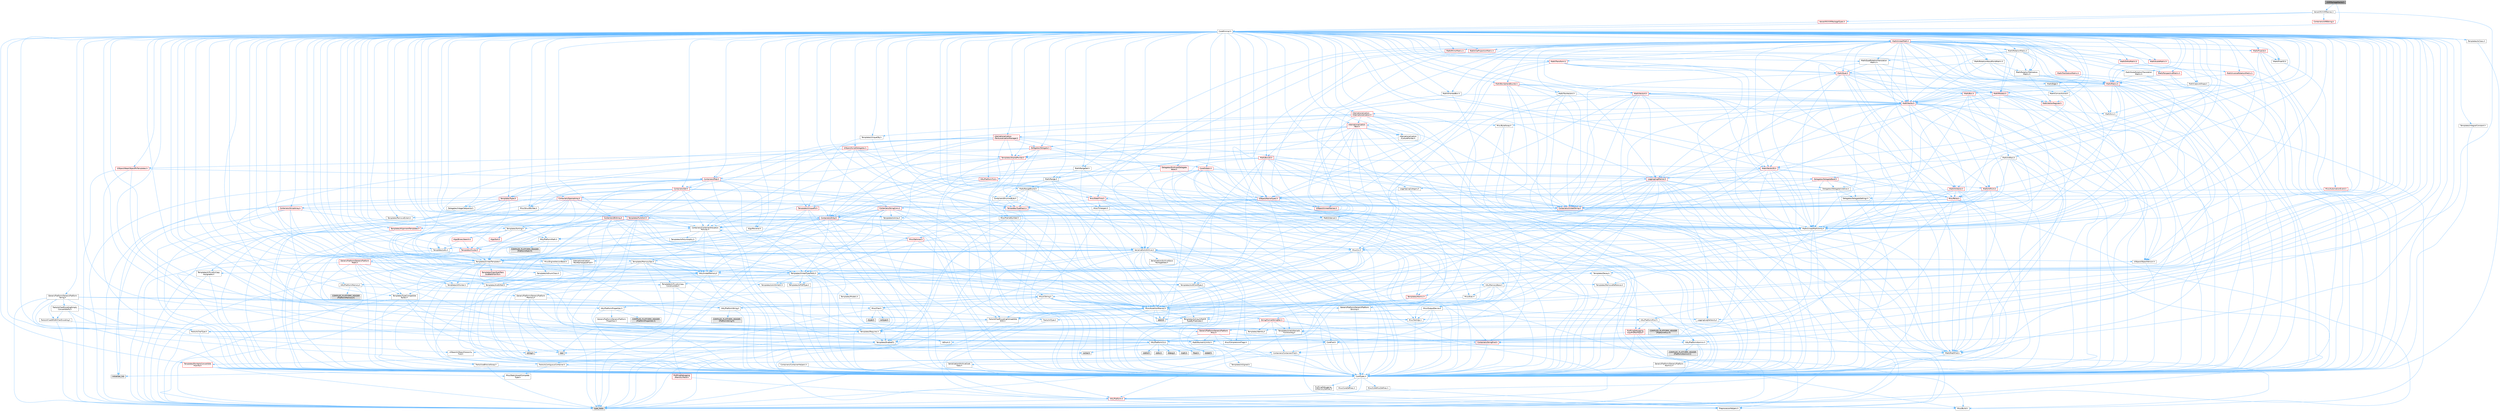digraph "VVMPackageName.h"
{
 // INTERACTIVE_SVG=YES
 // LATEX_PDF_SIZE
  bgcolor="transparent";
  edge [fontname=Helvetica,fontsize=10,labelfontname=Helvetica,labelfontsize=10];
  node [fontname=Helvetica,fontsize=10,shape=box,height=0.2,width=0.4];
  Node1 [id="Node000001",label="VVMPackageName.h",height=0.2,width=0.4,color="gray40", fillcolor="grey60", style="filled", fontcolor="black",tooltip=" "];
  Node1 -> Node2 [id="edge1_Node000001_Node000002",color="steelblue1",style="solid",tooltip=" "];
  Node2 [id="Node000002",label="CoreMinimal.h",height=0.2,width=0.4,color="grey40", fillcolor="white", style="filled",URL="$d7/d67/CoreMinimal_8h.html",tooltip=" "];
  Node2 -> Node3 [id="edge2_Node000002_Node000003",color="steelblue1",style="solid",tooltip=" "];
  Node3 [id="Node000003",label="CoreTypes.h",height=0.2,width=0.4,color="grey40", fillcolor="white", style="filled",URL="$dc/dec/CoreTypes_8h.html",tooltip=" "];
  Node3 -> Node4 [id="edge3_Node000003_Node000004",color="steelblue1",style="solid",tooltip=" "];
  Node4 [id="Node000004",label="HAL/Platform.h",height=0.2,width=0.4,color="red", fillcolor="#FFF0F0", style="filled",URL="$d9/dd0/Platform_8h.html",tooltip=" "];
  Node4 -> Node5 [id="edge4_Node000004_Node000005",color="steelblue1",style="solid",tooltip=" "];
  Node5 [id="Node000005",label="Misc/Build.h",height=0.2,width=0.4,color="grey40", fillcolor="white", style="filled",URL="$d3/dbb/Build_8h.html",tooltip=" "];
  Node4 -> Node7 [id="edge5_Node000004_Node000007",color="steelblue1",style="solid",tooltip=" "];
  Node7 [id="Node000007",label="type_traits",height=0.2,width=0.4,color="grey60", fillcolor="#E0E0E0", style="filled",tooltip=" "];
  Node4 -> Node8 [id="edge6_Node000004_Node000008",color="steelblue1",style="solid",tooltip=" "];
  Node8 [id="Node000008",label="PreprocessorHelpers.h",height=0.2,width=0.4,color="grey40", fillcolor="white", style="filled",URL="$db/ddb/PreprocessorHelpers_8h.html",tooltip=" "];
  Node3 -> Node14 [id="edge7_Node000003_Node000014",color="steelblue1",style="solid",tooltip=" "];
  Node14 [id="Node000014",label="ProfilingDebugging\l/UMemoryDefines.h",height=0.2,width=0.4,color="grey40", fillcolor="white", style="filled",URL="$d2/da2/UMemoryDefines_8h.html",tooltip=" "];
  Node3 -> Node15 [id="edge8_Node000003_Node000015",color="steelblue1",style="solid",tooltip=" "];
  Node15 [id="Node000015",label="Misc/CoreMiscDefines.h",height=0.2,width=0.4,color="grey40", fillcolor="white", style="filled",URL="$da/d38/CoreMiscDefines_8h.html",tooltip=" "];
  Node15 -> Node4 [id="edge9_Node000015_Node000004",color="steelblue1",style="solid",tooltip=" "];
  Node15 -> Node8 [id="edge10_Node000015_Node000008",color="steelblue1",style="solid",tooltip=" "];
  Node3 -> Node16 [id="edge11_Node000003_Node000016",color="steelblue1",style="solid",tooltip=" "];
  Node16 [id="Node000016",label="Misc/CoreDefines.h",height=0.2,width=0.4,color="grey40", fillcolor="white", style="filled",URL="$d3/dd2/CoreDefines_8h.html",tooltip=" "];
  Node2 -> Node17 [id="edge12_Node000002_Node000017",color="steelblue1",style="solid",tooltip=" "];
  Node17 [id="Node000017",label="CoreFwd.h",height=0.2,width=0.4,color="grey40", fillcolor="white", style="filled",URL="$d1/d1e/CoreFwd_8h.html",tooltip=" "];
  Node17 -> Node3 [id="edge13_Node000017_Node000003",color="steelblue1",style="solid",tooltip=" "];
  Node17 -> Node18 [id="edge14_Node000017_Node000018",color="steelblue1",style="solid",tooltip=" "];
  Node18 [id="Node000018",label="Containers/ContainersFwd.h",height=0.2,width=0.4,color="grey40", fillcolor="white", style="filled",URL="$d4/d0a/ContainersFwd_8h.html",tooltip=" "];
  Node18 -> Node4 [id="edge15_Node000018_Node000004",color="steelblue1",style="solid",tooltip=" "];
  Node18 -> Node3 [id="edge16_Node000018_Node000003",color="steelblue1",style="solid",tooltip=" "];
  Node18 -> Node19 [id="edge17_Node000018_Node000019",color="steelblue1",style="solid",tooltip=" "];
  Node19 [id="Node000019",label="Traits/IsContiguousContainer.h",height=0.2,width=0.4,color="grey40", fillcolor="white", style="filled",URL="$d5/d3c/IsContiguousContainer_8h.html",tooltip=" "];
  Node19 -> Node3 [id="edge18_Node000019_Node000003",color="steelblue1",style="solid",tooltip=" "];
  Node19 -> Node20 [id="edge19_Node000019_Node000020",color="steelblue1",style="solid",tooltip=" "];
  Node20 [id="Node000020",label="Misc/StaticAssertComplete\lType.h",height=0.2,width=0.4,color="grey40", fillcolor="white", style="filled",URL="$d5/d4e/StaticAssertCompleteType_8h.html",tooltip=" "];
  Node19 -> Node21 [id="edge20_Node000019_Node000021",color="steelblue1",style="solid",tooltip=" "];
  Node21 [id="Node000021",label="initializer_list",height=0.2,width=0.4,color="grey60", fillcolor="#E0E0E0", style="filled",tooltip=" "];
  Node17 -> Node22 [id="edge21_Node000017_Node000022",color="steelblue1",style="solid",tooltip=" "];
  Node22 [id="Node000022",label="Math/MathFwd.h",height=0.2,width=0.4,color="grey40", fillcolor="white", style="filled",URL="$d2/d10/MathFwd_8h.html",tooltip=" "];
  Node22 -> Node4 [id="edge22_Node000022_Node000004",color="steelblue1",style="solid",tooltip=" "];
  Node17 -> Node23 [id="edge23_Node000017_Node000023",color="steelblue1",style="solid",tooltip=" "];
  Node23 [id="Node000023",label="UObject/UObjectHierarchy\lFwd.h",height=0.2,width=0.4,color="grey40", fillcolor="white", style="filled",URL="$d3/d13/UObjectHierarchyFwd_8h.html",tooltip=" "];
  Node2 -> Node23 [id="edge24_Node000002_Node000023",color="steelblue1",style="solid",tooltip=" "];
  Node2 -> Node18 [id="edge25_Node000002_Node000018",color="steelblue1",style="solid",tooltip=" "];
  Node2 -> Node24 [id="edge26_Node000002_Node000024",color="steelblue1",style="solid",tooltip=" "];
  Node24 [id="Node000024",label="Misc/VarArgs.h",height=0.2,width=0.4,color="grey40", fillcolor="white", style="filled",URL="$d5/d6f/VarArgs_8h.html",tooltip=" "];
  Node24 -> Node3 [id="edge27_Node000024_Node000003",color="steelblue1",style="solid",tooltip=" "];
  Node2 -> Node25 [id="edge28_Node000002_Node000025",color="steelblue1",style="solid",tooltip=" "];
  Node25 [id="Node000025",label="Logging/LogVerbosity.h",height=0.2,width=0.4,color="grey40", fillcolor="white", style="filled",URL="$d2/d8f/LogVerbosity_8h.html",tooltip=" "];
  Node25 -> Node3 [id="edge29_Node000025_Node000003",color="steelblue1",style="solid",tooltip=" "];
  Node2 -> Node26 [id="edge30_Node000002_Node000026",color="steelblue1",style="solid",tooltip=" "];
  Node26 [id="Node000026",label="Misc/OutputDevice.h",height=0.2,width=0.4,color="grey40", fillcolor="white", style="filled",URL="$d7/d32/OutputDevice_8h.html",tooltip=" "];
  Node26 -> Node17 [id="edge31_Node000026_Node000017",color="steelblue1",style="solid",tooltip=" "];
  Node26 -> Node3 [id="edge32_Node000026_Node000003",color="steelblue1",style="solid",tooltip=" "];
  Node26 -> Node25 [id="edge33_Node000026_Node000025",color="steelblue1",style="solid",tooltip=" "];
  Node26 -> Node24 [id="edge34_Node000026_Node000024",color="steelblue1",style="solid",tooltip=" "];
  Node26 -> Node27 [id="edge35_Node000026_Node000027",color="steelblue1",style="solid",tooltip=" "];
  Node27 [id="Node000027",label="Templates/IsArrayOrRefOf\lTypeByPredicate.h",height=0.2,width=0.4,color="grey40", fillcolor="white", style="filled",URL="$d6/da1/IsArrayOrRefOfTypeByPredicate_8h.html",tooltip=" "];
  Node27 -> Node3 [id="edge36_Node000027_Node000003",color="steelblue1",style="solid",tooltip=" "];
  Node26 -> Node28 [id="edge37_Node000026_Node000028",color="steelblue1",style="solid",tooltip=" "];
  Node28 [id="Node000028",label="Templates/IsValidVariadic\lFunctionArg.h",height=0.2,width=0.4,color="grey40", fillcolor="white", style="filled",URL="$d0/dc8/IsValidVariadicFunctionArg_8h.html",tooltip=" "];
  Node28 -> Node3 [id="edge38_Node000028_Node000003",color="steelblue1",style="solid",tooltip=" "];
  Node28 -> Node29 [id="edge39_Node000028_Node000029",color="steelblue1",style="solid",tooltip=" "];
  Node29 [id="Node000029",label="IsEnum.h",height=0.2,width=0.4,color="grey40", fillcolor="white", style="filled",URL="$d4/de5/IsEnum_8h.html",tooltip=" "];
  Node28 -> Node7 [id="edge40_Node000028_Node000007",color="steelblue1",style="solid",tooltip=" "];
  Node26 -> Node30 [id="edge41_Node000026_Node000030",color="steelblue1",style="solid",tooltip=" "];
  Node30 [id="Node000030",label="Traits/IsCharEncodingCompatible\lWith.h",height=0.2,width=0.4,color="grey40", fillcolor="white", style="filled",URL="$df/dd1/IsCharEncodingCompatibleWith_8h.html",tooltip=" "];
  Node30 -> Node7 [id="edge42_Node000030_Node000007",color="steelblue1",style="solid",tooltip=" "];
  Node30 -> Node31 [id="edge43_Node000030_Node000031",color="steelblue1",style="solid",tooltip=" "];
  Node31 [id="Node000031",label="Traits/IsCharType.h",height=0.2,width=0.4,color="grey40", fillcolor="white", style="filled",URL="$db/d51/IsCharType_8h.html",tooltip=" "];
  Node31 -> Node3 [id="edge44_Node000031_Node000003",color="steelblue1",style="solid",tooltip=" "];
  Node2 -> Node32 [id="edge45_Node000002_Node000032",color="steelblue1",style="solid",tooltip=" "];
  Node32 [id="Node000032",label="HAL/PlatformCrt.h",height=0.2,width=0.4,color="grey40", fillcolor="white", style="filled",URL="$d8/d75/PlatformCrt_8h.html",tooltip=" "];
  Node32 -> Node33 [id="edge46_Node000032_Node000033",color="steelblue1",style="solid",tooltip=" "];
  Node33 [id="Node000033",label="new",height=0.2,width=0.4,color="grey60", fillcolor="#E0E0E0", style="filled",tooltip=" "];
  Node32 -> Node34 [id="edge47_Node000032_Node000034",color="steelblue1",style="solid",tooltip=" "];
  Node34 [id="Node000034",label="wchar.h",height=0.2,width=0.4,color="grey60", fillcolor="#E0E0E0", style="filled",tooltip=" "];
  Node32 -> Node35 [id="edge48_Node000032_Node000035",color="steelblue1",style="solid",tooltip=" "];
  Node35 [id="Node000035",label="stddef.h",height=0.2,width=0.4,color="grey60", fillcolor="#E0E0E0", style="filled",tooltip=" "];
  Node32 -> Node36 [id="edge49_Node000032_Node000036",color="steelblue1",style="solid",tooltip=" "];
  Node36 [id="Node000036",label="stdlib.h",height=0.2,width=0.4,color="grey60", fillcolor="#E0E0E0", style="filled",tooltip=" "];
  Node32 -> Node37 [id="edge50_Node000032_Node000037",color="steelblue1",style="solid",tooltip=" "];
  Node37 [id="Node000037",label="stdio.h",height=0.2,width=0.4,color="grey60", fillcolor="#E0E0E0", style="filled",tooltip=" "];
  Node32 -> Node38 [id="edge51_Node000032_Node000038",color="steelblue1",style="solid",tooltip=" "];
  Node38 [id="Node000038",label="stdarg.h",height=0.2,width=0.4,color="grey60", fillcolor="#E0E0E0", style="filled",tooltip=" "];
  Node32 -> Node39 [id="edge52_Node000032_Node000039",color="steelblue1",style="solid",tooltip=" "];
  Node39 [id="Node000039",label="math.h",height=0.2,width=0.4,color="grey60", fillcolor="#E0E0E0", style="filled",tooltip=" "];
  Node32 -> Node40 [id="edge53_Node000032_Node000040",color="steelblue1",style="solid",tooltip=" "];
  Node40 [id="Node000040",label="float.h",height=0.2,width=0.4,color="grey60", fillcolor="#E0E0E0", style="filled",tooltip=" "];
  Node32 -> Node41 [id="edge54_Node000032_Node000041",color="steelblue1",style="solid",tooltip=" "];
  Node41 [id="Node000041",label="string.h",height=0.2,width=0.4,color="grey60", fillcolor="#E0E0E0", style="filled",tooltip=" "];
  Node2 -> Node42 [id="edge55_Node000002_Node000042",color="steelblue1",style="solid",tooltip=" "];
  Node42 [id="Node000042",label="HAL/PlatformMisc.h",height=0.2,width=0.4,color="grey40", fillcolor="white", style="filled",URL="$d0/df5/PlatformMisc_8h.html",tooltip=" "];
  Node42 -> Node3 [id="edge56_Node000042_Node000003",color="steelblue1",style="solid",tooltip=" "];
  Node42 -> Node43 [id="edge57_Node000042_Node000043",color="steelblue1",style="solid",tooltip=" "];
  Node43 [id="Node000043",label="GenericPlatform/GenericPlatform\lMisc.h",height=0.2,width=0.4,color="red", fillcolor="#FFF0F0", style="filled",URL="$db/d9a/GenericPlatformMisc_8h.html",tooltip=" "];
  Node43 -> Node44 [id="edge58_Node000043_Node000044",color="steelblue1",style="solid",tooltip=" "];
  Node44 [id="Node000044",label="Containers/StringFwd.h",height=0.2,width=0.4,color="red", fillcolor="#FFF0F0", style="filled",URL="$df/d37/StringFwd_8h.html",tooltip=" "];
  Node44 -> Node3 [id="edge59_Node000044_Node000003",color="steelblue1",style="solid",tooltip=" "];
  Node44 -> Node19 [id="edge60_Node000044_Node000019",color="steelblue1",style="solid",tooltip=" "];
  Node43 -> Node17 [id="edge61_Node000043_Node000017",color="steelblue1",style="solid",tooltip=" "];
  Node43 -> Node3 [id="edge62_Node000043_Node000003",color="steelblue1",style="solid",tooltip=" "];
  Node43 -> Node32 [id="edge63_Node000043_Node000032",color="steelblue1",style="solid",tooltip=" "];
  Node43 -> Node47 [id="edge64_Node000043_Node000047",color="steelblue1",style="solid",tooltip=" "];
  Node47 [id="Node000047",label="Math/NumericLimits.h",height=0.2,width=0.4,color="grey40", fillcolor="white", style="filled",URL="$df/d1b/NumericLimits_8h.html",tooltip=" "];
  Node47 -> Node3 [id="edge65_Node000047_Node000003",color="steelblue1",style="solid",tooltip=" "];
  Node43 -> Node48 [id="edge66_Node000043_Node000048",color="steelblue1",style="solid",tooltip=" "];
  Node48 [id="Node000048",label="Misc/CompressionFlags.h",height=0.2,width=0.4,color="grey40", fillcolor="white", style="filled",URL="$d9/d76/CompressionFlags_8h.html",tooltip=" "];
  Node42 -> Node52 [id="edge67_Node000042_Node000052",color="steelblue1",style="solid",tooltip=" "];
  Node52 [id="Node000052",label="COMPILED_PLATFORM_HEADER\l(PlatformMisc.h)",height=0.2,width=0.4,color="grey60", fillcolor="#E0E0E0", style="filled",tooltip=" "];
  Node42 -> Node53 [id="edge68_Node000042_Node000053",color="steelblue1",style="solid",tooltip=" "];
  Node53 [id="Node000053",label="ProfilingDebugging\l/CpuProfilerTrace.h",height=0.2,width=0.4,color="red", fillcolor="#FFF0F0", style="filled",URL="$da/dcb/CpuProfilerTrace_8h.html",tooltip=" "];
  Node53 -> Node3 [id="edge69_Node000053_Node000003",color="steelblue1",style="solid",tooltip=" "];
  Node53 -> Node18 [id="edge70_Node000053_Node000018",color="steelblue1",style="solid",tooltip=" "];
  Node53 -> Node54 [id="edge71_Node000053_Node000054",color="steelblue1",style="solid",tooltip=" "];
  Node54 [id="Node000054",label="HAL/PlatformAtomics.h",height=0.2,width=0.4,color="grey40", fillcolor="white", style="filled",URL="$d3/d36/PlatformAtomics_8h.html",tooltip=" "];
  Node54 -> Node3 [id="edge72_Node000054_Node000003",color="steelblue1",style="solid",tooltip=" "];
  Node54 -> Node55 [id="edge73_Node000054_Node000055",color="steelblue1",style="solid",tooltip=" "];
  Node55 [id="Node000055",label="GenericPlatform/GenericPlatform\lAtomics.h",height=0.2,width=0.4,color="grey40", fillcolor="white", style="filled",URL="$da/d72/GenericPlatformAtomics_8h.html",tooltip=" "];
  Node55 -> Node3 [id="edge74_Node000055_Node000003",color="steelblue1",style="solid",tooltip=" "];
  Node54 -> Node56 [id="edge75_Node000054_Node000056",color="steelblue1",style="solid",tooltip=" "];
  Node56 [id="Node000056",label="COMPILED_PLATFORM_HEADER\l(PlatformAtomics.h)",height=0.2,width=0.4,color="grey60", fillcolor="#E0E0E0", style="filled",tooltip=" "];
  Node53 -> Node8 [id="edge76_Node000053_Node000008",color="steelblue1",style="solid",tooltip=" "];
  Node53 -> Node5 [id="edge77_Node000053_Node000005",color="steelblue1",style="solid",tooltip=" "];
  Node2 -> Node61 [id="edge78_Node000002_Node000061",color="steelblue1",style="solid",tooltip=" "];
  Node61 [id="Node000061",label="Misc/AssertionMacros.h",height=0.2,width=0.4,color="grey40", fillcolor="white", style="filled",URL="$d0/dfa/AssertionMacros_8h.html",tooltip=" "];
  Node61 -> Node3 [id="edge79_Node000061_Node000003",color="steelblue1",style="solid",tooltip=" "];
  Node61 -> Node4 [id="edge80_Node000061_Node000004",color="steelblue1",style="solid",tooltip=" "];
  Node61 -> Node42 [id="edge81_Node000061_Node000042",color="steelblue1",style="solid",tooltip=" "];
  Node61 -> Node8 [id="edge82_Node000061_Node000008",color="steelblue1",style="solid",tooltip=" "];
  Node61 -> Node62 [id="edge83_Node000061_Node000062",color="steelblue1",style="solid",tooltip=" "];
  Node62 [id="Node000062",label="Templates/EnableIf.h",height=0.2,width=0.4,color="grey40", fillcolor="white", style="filled",URL="$d7/d60/EnableIf_8h.html",tooltip=" "];
  Node62 -> Node3 [id="edge84_Node000062_Node000003",color="steelblue1",style="solid",tooltip=" "];
  Node61 -> Node27 [id="edge85_Node000061_Node000027",color="steelblue1",style="solid",tooltip=" "];
  Node61 -> Node28 [id="edge86_Node000061_Node000028",color="steelblue1",style="solid",tooltip=" "];
  Node61 -> Node30 [id="edge87_Node000061_Node000030",color="steelblue1",style="solid",tooltip=" "];
  Node61 -> Node24 [id="edge88_Node000061_Node000024",color="steelblue1",style="solid",tooltip=" "];
  Node61 -> Node63 [id="edge89_Node000061_Node000063",color="steelblue1",style="solid",tooltip=" "];
  Node63 [id="Node000063",label="String/FormatStringSan.h",height=0.2,width=0.4,color="red", fillcolor="#FFF0F0", style="filled",URL="$d3/d8b/FormatStringSan_8h.html",tooltip=" "];
  Node63 -> Node7 [id="edge90_Node000063_Node000007",color="steelblue1",style="solid",tooltip=" "];
  Node63 -> Node3 [id="edge91_Node000063_Node000003",color="steelblue1",style="solid",tooltip=" "];
  Node63 -> Node64 [id="edge92_Node000063_Node000064",color="steelblue1",style="solid",tooltip=" "];
  Node64 [id="Node000064",label="Templates/Requires.h",height=0.2,width=0.4,color="grey40", fillcolor="white", style="filled",URL="$dc/d96/Requires_8h.html",tooltip=" "];
  Node64 -> Node62 [id="edge93_Node000064_Node000062",color="steelblue1",style="solid",tooltip=" "];
  Node64 -> Node7 [id="edge94_Node000064_Node000007",color="steelblue1",style="solid",tooltip=" "];
  Node63 -> Node65 [id="edge95_Node000063_Node000065",color="steelblue1",style="solid",tooltip=" "];
  Node65 [id="Node000065",label="Templates/Identity.h",height=0.2,width=0.4,color="grey40", fillcolor="white", style="filled",URL="$d0/dd5/Identity_8h.html",tooltip=" "];
  Node63 -> Node28 [id="edge96_Node000063_Node000028",color="steelblue1",style="solid",tooltip=" "];
  Node63 -> Node31 [id="edge97_Node000063_Node000031",color="steelblue1",style="solid",tooltip=" "];
  Node63 -> Node18 [id="edge98_Node000063_Node000018",color="steelblue1",style="solid",tooltip=" "];
  Node61 -> Node69 [id="edge99_Node000061_Node000069",color="steelblue1",style="solid",tooltip=" "];
  Node69 [id="Node000069",label="atomic",height=0.2,width=0.4,color="grey60", fillcolor="#E0E0E0", style="filled",tooltip=" "];
  Node2 -> Node70 [id="edge100_Node000002_Node000070",color="steelblue1",style="solid",tooltip=" "];
  Node70 [id="Node000070",label="Templates/IsPointer.h",height=0.2,width=0.4,color="grey40", fillcolor="white", style="filled",URL="$d7/d05/IsPointer_8h.html",tooltip=" "];
  Node70 -> Node3 [id="edge101_Node000070_Node000003",color="steelblue1",style="solid",tooltip=" "];
  Node2 -> Node71 [id="edge102_Node000002_Node000071",color="steelblue1",style="solid",tooltip=" "];
  Node71 [id="Node000071",label="HAL/PlatformMemory.h",height=0.2,width=0.4,color="grey40", fillcolor="white", style="filled",URL="$de/d68/PlatformMemory_8h.html",tooltip=" "];
  Node71 -> Node3 [id="edge103_Node000071_Node000003",color="steelblue1",style="solid",tooltip=" "];
  Node71 -> Node72 [id="edge104_Node000071_Node000072",color="steelblue1",style="solid",tooltip=" "];
  Node72 [id="Node000072",label="GenericPlatform/GenericPlatform\lMemory.h",height=0.2,width=0.4,color="grey40", fillcolor="white", style="filled",URL="$dd/d22/GenericPlatformMemory_8h.html",tooltip=" "];
  Node72 -> Node17 [id="edge105_Node000072_Node000017",color="steelblue1",style="solid",tooltip=" "];
  Node72 -> Node3 [id="edge106_Node000072_Node000003",color="steelblue1",style="solid",tooltip=" "];
  Node72 -> Node73 [id="edge107_Node000072_Node000073",color="steelblue1",style="solid",tooltip=" "];
  Node73 [id="Node000073",label="HAL/PlatformString.h",height=0.2,width=0.4,color="grey40", fillcolor="white", style="filled",URL="$db/db5/PlatformString_8h.html",tooltip=" "];
  Node73 -> Node3 [id="edge108_Node000073_Node000003",color="steelblue1",style="solid",tooltip=" "];
  Node73 -> Node74 [id="edge109_Node000073_Node000074",color="steelblue1",style="solid",tooltip=" "];
  Node74 [id="Node000074",label="COMPILED_PLATFORM_HEADER\l(PlatformString.h)",height=0.2,width=0.4,color="grey60", fillcolor="#E0E0E0", style="filled",tooltip=" "];
  Node72 -> Node41 [id="edge110_Node000072_Node000041",color="steelblue1",style="solid",tooltip=" "];
  Node72 -> Node34 [id="edge111_Node000072_Node000034",color="steelblue1",style="solid",tooltip=" "];
  Node71 -> Node75 [id="edge112_Node000071_Node000075",color="steelblue1",style="solid",tooltip=" "];
  Node75 [id="Node000075",label="COMPILED_PLATFORM_HEADER\l(PlatformMemory.h)",height=0.2,width=0.4,color="grey60", fillcolor="#E0E0E0", style="filled",tooltip=" "];
  Node2 -> Node54 [id="edge113_Node000002_Node000054",color="steelblue1",style="solid",tooltip=" "];
  Node2 -> Node76 [id="edge114_Node000002_Node000076",color="steelblue1",style="solid",tooltip=" "];
  Node76 [id="Node000076",label="Misc/Exec.h",height=0.2,width=0.4,color="grey40", fillcolor="white", style="filled",URL="$de/ddb/Exec_8h.html",tooltip=" "];
  Node76 -> Node3 [id="edge115_Node000076_Node000003",color="steelblue1",style="solid",tooltip=" "];
  Node76 -> Node61 [id="edge116_Node000076_Node000061",color="steelblue1",style="solid",tooltip=" "];
  Node2 -> Node77 [id="edge117_Node000002_Node000077",color="steelblue1",style="solid",tooltip=" "];
  Node77 [id="Node000077",label="HAL/MemoryBase.h",height=0.2,width=0.4,color="grey40", fillcolor="white", style="filled",URL="$d6/d9f/MemoryBase_8h.html",tooltip=" "];
  Node77 -> Node3 [id="edge118_Node000077_Node000003",color="steelblue1",style="solid",tooltip=" "];
  Node77 -> Node54 [id="edge119_Node000077_Node000054",color="steelblue1",style="solid",tooltip=" "];
  Node77 -> Node32 [id="edge120_Node000077_Node000032",color="steelblue1",style="solid",tooltip=" "];
  Node77 -> Node76 [id="edge121_Node000077_Node000076",color="steelblue1",style="solid",tooltip=" "];
  Node77 -> Node26 [id="edge122_Node000077_Node000026",color="steelblue1",style="solid",tooltip=" "];
  Node77 -> Node78 [id="edge123_Node000077_Node000078",color="steelblue1",style="solid",tooltip=" "];
  Node78 [id="Node000078",label="Templates/Atomic.h",height=0.2,width=0.4,color="red", fillcolor="#FFF0F0", style="filled",URL="$d3/d91/Atomic_8h.html",tooltip=" "];
  Node78 -> Node86 [id="edge124_Node000078_Node000086",color="steelblue1",style="solid",tooltip=" "];
  Node86 [id="Node000086",label="Traits/IntType.h",height=0.2,width=0.4,color="grey40", fillcolor="white", style="filled",URL="$d7/deb/IntType_8h.html",tooltip=" "];
  Node86 -> Node4 [id="edge125_Node000086_Node000004",color="steelblue1",style="solid",tooltip=" "];
  Node78 -> Node69 [id="edge126_Node000078_Node000069",color="steelblue1",style="solid",tooltip=" "];
  Node2 -> Node87 [id="edge127_Node000002_Node000087",color="steelblue1",style="solid",tooltip=" "];
  Node87 [id="Node000087",label="HAL/UnrealMemory.h",height=0.2,width=0.4,color="grey40", fillcolor="white", style="filled",URL="$d9/d96/UnrealMemory_8h.html",tooltip=" "];
  Node87 -> Node3 [id="edge128_Node000087_Node000003",color="steelblue1",style="solid",tooltip=" "];
  Node87 -> Node72 [id="edge129_Node000087_Node000072",color="steelblue1",style="solid",tooltip=" "];
  Node87 -> Node77 [id="edge130_Node000087_Node000077",color="steelblue1",style="solid",tooltip=" "];
  Node87 -> Node71 [id="edge131_Node000087_Node000071",color="steelblue1",style="solid",tooltip=" "];
  Node87 -> Node88 [id="edge132_Node000087_Node000088",color="steelblue1",style="solid",tooltip=" "];
  Node88 [id="Node000088",label="ProfilingDebugging\l/MemoryTrace.h",height=0.2,width=0.4,color="red", fillcolor="#FFF0F0", style="filled",URL="$da/dd7/MemoryTrace_8h.html",tooltip=" "];
  Node88 -> Node4 [id="edge133_Node000088_Node000004",color="steelblue1",style="solid",tooltip=" "];
  Node87 -> Node70 [id="edge134_Node000087_Node000070",color="steelblue1",style="solid",tooltip=" "];
  Node2 -> Node89 [id="edge135_Node000002_Node000089",color="steelblue1",style="solid",tooltip=" "];
  Node89 [id="Node000089",label="Templates/IsArithmetic.h",height=0.2,width=0.4,color="grey40", fillcolor="white", style="filled",URL="$d2/d5d/IsArithmetic_8h.html",tooltip=" "];
  Node89 -> Node3 [id="edge136_Node000089_Node000003",color="steelblue1",style="solid",tooltip=" "];
  Node2 -> Node83 [id="edge137_Node000002_Node000083",color="steelblue1",style="solid",tooltip=" "];
  Node83 [id="Node000083",label="Templates/AndOrNot.h",height=0.2,width=0.4,color="grey40", fillcolor="white", style="filled",URL="$db/d0a/AndOrNot_8h.html",tooltip=" "];
  Node83 -> Node3 [id="edge138_Node000083_Node000003",color="steelblue1",style="solid",tooltip=" "];
  Node2 -> Node90 [id="edge139_Node000002_Node000090",color="steelblue1",style="solid",tooltip=" "];
  Node90 [id="Node000090",label="Templates/IsPODType.h",height=0.2,width=0.4,color="grey40", fillcolor="white", style="filled",URL="$d7/db1/IsPODType_8h.html",tooltip=" "];
  Node90 -> Node3 [id="edge140_Node000090_Node000003",color="steelblue1",style="solid",tooltip=" "];
  Node2 -> Node91 [id="edge141_Node000002_Node000091",color="steelblue1",style="solid",tooltip=" "];
  Node91 [id="Node000091",label="Templates/IsUECoreType.h",height=0.2,width=0.4,color="grey40", fillcolor="white", style="filled",URL="$d1/db8/IsUECoreType_8h.html",tooltip=" "];
  Node91 -> Node3 [id="edge142_Node000091_Node000003",color="steelblue1",style="solid",tooltip=" "];
  Node91 -> Node7 [id="edge143_Node000091_Node000007",color="steelblue1",style="solid",tooltip=" "];
  Node2 -> Node84 [id="edge144_Node000002_Node000084",color="steelblue1",style="solid",tooltip=" "];
  Node84 [id="Node000084",label="Templates/IsTriviallyCopy\lConstructible.h",height=0.2,width=0.4,color="grey40", fillcolor="white", style="filled",URL="$d3/d78/IsTriviallyCopyConstructible_8h.html",tooltip=" "];
  Node84 -> Node3 [id="edge145_Node000084_Node000003",color="steelblue1",style="solid",tooltip=" "];
  Node84 -> Node7 [id="edge146_Node000084_Node000007",color="steelblue1",style="solid",tooltip=" "];
  Node2 -> Node92 [id="edge147_Node000002_Node000092",color="steelblue1",style="solid",tooltip=" "];
  Node92 [id="Node000092",label="Templates/UnrealTypeTraits.h",height=0.2,width=0.4,color="grey40", fillcolor="white", style="filled",URL="$d2/d2d/UnrealTypeTraits_8h.html",tooltip=" "];
  Node92 -> Node3 [id="edge148_Node000092_Node000003",color="steelblue1",style="solid",tooltip=" "];
  Node92 -> Node70 [id="edge149_Node000092_Node000070",color="steelblue1",style="solid",tooltip=" "];
  Node92 -> Node61 [id="edge150_Node000092_Node000061",color="steelblue1",style="solid",tooltip=" "];
  Node92 -> Node83 [id="edge151_Node000092_Node000083",color="steelblue1",style="solid",tooltip=" "];
  Node92 -> Node62 [id="edge152_Node000092_Node000062",color="steelblue1",style="solid",tooltip=" "];
  Node92 -> Node89 [id="edge153_Node000092_Node000089",color="steelblue1",style="solid",tooltip=" "];
  Node92 -> Node29 [id="edge154_Node000092_Node000029",color="steelblue1",style="solid",tooltip=" "];
  Node92 -> Node93 [id="edge155_Node000092_Node000093",color="steelblue1",style="solid",tooltip=" "];
  Node93 [id="Node000093",label="Templates/Models.h",height=0.2,width=0.4,color="grey40", fillcolor="white", style="filled",URL="$d3/d0c/Models_8h.html",tooltip=" "];
  Node93 -> Node65 [id="edge156_Node000093_Node000065",color="steelblue1",style="solid",tooltip=" "];
  Node92 -> Node90 [id="edge157_Node000092_Node000090",color="steelblue1",style="solid",tooltip=" "];
  Node92 -> Node91 [id="edge158_Node000092_Node000091",color="steelblue1",style="solid",tooltip=" "];
  Node92 -> Node84 [id="edge159_Node000092_Node000084",color="steelblue1",style="solid",tooltip=" "];
  Node2 -> Node62 [id="edge160_Node000002_Node000062",color="steelblue1",style="solid",tooltip=" "];
  Node2 -> Node94 [id="edge161_Node000002_Node000094",color="steelblue1",style="solid",tooltip=" "];
  Node94 [id="Node000094",label="Templates/RemoveReference.h",height=0.2,width=0.4,color="grey40", fillcolor="white", style="filled",URL="$da/dbe/RemoveReference_8h.html",tooltip=" "];
  Node94 -> Node3 [id="edge162_Node000094_Node000003",color="steelblue1",style="solid",tooltip=" "];
  Node2 -> Node95 [id="edge163_Node000002_Node000095",color="steelblue1",style="solid",tooltip=" "];
  Node95 [id="Node000095",label="Templates/IntegralConstant.h",height=0.2,width=0.4,color="grey40", fillcolor="white", style="filled",URL="$db/d1b/IntegralConstant_8h.html",tooltip=" "];
  Node95 -> Node3 [id="edge164_Node000095_Node000003",color="steelblue1",style="solid",tooltip=" "];
  Node2 -> Node96 [id="edge165_Node000002_Node000096",color="steelblue1",style="solid",tooltip=" "];
  Node96 [id="Node000096",label="Templates/IsClass.h",height=0.2,width=0.4,color="grey40", fillcolor="white", style="filled",URL="$db/dcb/IsClass_8h.html",tooltip=" "];
  Node96 -> Node3 [id="edge166_Node000096_Node000003",color="steelblue1",style="solid",tooltip=" "];
  Node2 -> Node97 [id="edge167_Node000002_Node000097",color="steelblue1",style="solid",tooltip=" "];
  Node97 [id="Node000097",label="Templates/TypeCompatible\lBytes.h",height=0.2,width=0.4,color="grey40", fillcolor="white", style="filled",URL="$df/d0a/TypeCompatibleBytes_8h.html",tooltip=" "];
  Node97 -> Node3 [id="edge168_Node000097_Node000003",color="steelblue1",style="solid",tooltip=" "];
  Node97 -> Node41 [id="edge169_Node000097_Node000041",color="steelblue1",style="solid",tooltip=" "];
  Node97 -> Node33 [id="edge170_Node000097_Node000033",color="steelblue1",style="solid",tooltip=" "];
  Node97 -> Node7 [id="edge171_Node000097_Node000007",color="steelblue1",style="solid",tooltip=" "];
  Node2 -> Node19 [id="edge172_Node000002_Node000019",color="steelblue1",style="solid",tooltip=" "];
  Node2 -> Node98 [id="edge173_Node000002_Node000098",color="steelblue1",style="solid",tooltip=" "];
  Node98 [id="Node000098",label="Templates/UnrealTemplate.h",height=0.2,width=0.4,color="grey40", fillcolor="white", style="filled",URL="$d4/d24/UnrealTemplate_8h.html",tooltip=" "];
  Node98 -> Node3 [id="edge174_Node000098_Node000003",color="steelblue1",style="solid",tooltip=" "];
  Node98 -> Node70 [id="edge175_Node000098_Node000070",color="steelblue1",style="solid",tooltip=" "];
  Node98 -> Node87 [id="edge176_Node000098_Node000087",color="steelblue1",style="solid",tooltip=" "];
  Node98 -> Node99 [id="edge177_Node000098_Node000099",color="steelblue1",style="solid",tooltip=" "];
  Node99 [id="Node000099",label="Templates/CopyQualifiers\lAndRefsFromTo.h",height=0.2,width=0.4,color="red", fillcolor="#FFF0F0", style="filled",URL="$d3/db3/CopyQualifiersAndRefsFromTo_8h.html",tooltip=" "];
  Node98 -> Node92 [id="edge178_Node000098_Node000092",color="steelblue1",style="solid",tooltip=" "];
  Node98 -> Node94 [id="edge179_Node000098_Node000094",color="steelblue1",style="solid",tooltip=" "];
  Node98 -> Node64 [id="edge180_Node000098_Node000064",color="steelblue1",style="solid",tooltip=" "];
  Node98 -> Node97 [id="edge181_Node000098_Node000097",color="steelblue1",style="solid",tooltip=" "];
  Node98 -> Node65 [id="edge182_Node000098_Node000065",color="steelblue1",style="solid",tooltip=" "];
  Node98 -> Node19 [id="edge183_Node000098_Node000019",color="steelblue1",style="solid",tooltip=" "];
  Node98 -> Node101 [id="edge184_Node000098_Node000101",color="steelblue1",style="solid",tooltip=" "];
  Node101 [id="Node000101",label="Traits/UseBitwiseSwap.h",height=0.2,width=0.4,color="grey40", fillcolor="white", style="filled",URL="$db/df3/UseBitwiseSwap_8h.html",tooltip=" "];
  Node101 -> Node3 [id="edge185_Node000101_Node000003",color="steelblue1",style="solid",tooltip=" "];
  Node101 -> Node7 [id="edge186_Node000101_Node000007",color="steelblue1",style="solid",tooltip=" "];
  Node98 -> Node7 [id="edge187_Node000098_Node000007",color="steelblue1",style="solid",tooltip=" "];
  Node2 -> Node47 [id="edge188_Node000002_Node000047",color="steelblue1",style="solid",tooltip=" "];
  Node2 -> Node102 [id="edge189_Node000002_Node000102",color="steelblue1",style="solid",tooltip=" "];
  Node102 [id="Node000102",label="HAL/PlatformMath.h",height=0.2,width=0.4,color="grey40", fillcolor="white", style="filled",URL="$dc/d53/PlatformMath_8h.html",tooltip=" "];
  Node102 -> Node3 [id="edge190_Node000102_Node000003",color="steelblue1",style="solid",tooltip=" "];
  Node102 -> Node103 [id="edge191_Node000102_Node000103",color="steelblue1",style="solid",tooltip=" "];
  Node103 [id="Node000103",label="GenericPlatform/GenericPlatform\lMath.h",height=0.2,width=0.4,color="red", fillcolor="#FFF0F0", style="filled",URL="$d5/d79/GenericPlatformMath_8h.html",tooltip=" "];
  Node103 -> Node3 [id="edge192_Node000103_Node000003",color="steelblue1",style="solid",tooltip=" "];
  Node103 -> Node18 [id="edge193_Node000103_Node000018",color="steelblue1",style="solid",tooltip=" "];
  Node103 -> Node32 [id="edge194_Node000103_Node000032",color="steelblue1",style="solid",tooltip=" "];
  Node103 -> Node83 [id="edge195_Node000103_Node000083",color="steelblue1",style="solid",tooltip=" "];
  Node103 -> Node104 [id="edge196_Node000103_Node000104",color="steelblue1",style="solid",tooltip=" "];
  Node104 [id="Node000104",label="Templates/Decay.h",height=0.2,width=0.4,color="grey40", fillcolor="white", style="filled",URL="$dd/d0f/Decay_8h.html",tooltip=" "];
  Node104 -> Node3 [id="edge197_Node000104_Node000003",color="steelblue1",style="solid",tooltip=" "];
  Node104 -> Node94 [id="edge198_Node000104_Node000094",color="steelblue1",style="solid",tooltip=" "];
  Node104 -> Node7 [id="edge199_Node000104_Node000007",color="steelblue1",style="solid",tooltip=" "];
  Node103 -> Node92 [id="edge200_Node000103_Node000092",color="steelblue1",style="solid",tooltip=" "];
  Node103 -> Node64 [id="edge201_Node000103_Node000064",color="steelblue1",style="solid",tooltip=" "];
  Node103 -> Node97 [id="edge202_Node000103_Node000097",color="steelblue1",style="solid",tooltip=" "];
  Node103 -> Node7 [id="edge203_Node000103_Node000007",color="steelblue1",style="solid",tooltip=" "];
  Node102 -> Node109 [id="edge204_Node000102_Node000109",color="steelblue1",style="solid",tooltip=" "];
  Node109 [id="Node000109",label="COMPILED_PLATFORM_HEADER\l(PlatformMath.h)",height=0.2,width=0.4,color="grey60", fillcolor="#E0E0E0", style="filled",tooltip=" "];
  Node2 -> Node85 [id="edge205_Node000002_Node000085",color="steelblue1",style="solid",tooltip=" "];
  Node85 [id="Node000085",label="Templates/IsTriviallyCopy\lAssignable.h",height=0.2,width=0.4,color="grey40", fillcolor="white", style="filled",URL="$d2/df2/IsTriviallyCopyAssignable_8h.html",tooltip=" "];
  Node85 -> Node3 [id="edge206_Node000085_Node000003",color="steelblue1",style="solid",tooltip=" "];
  Node85 -> Node7 [id="edge207_Node000085_Node000007",color="steelblue1",style="solid",tooltip=" "];
  Node2 -> Node110 [id="edge208_Node000002_Node000110",color="steelblue1",style="solid",tooltip=" "];
  Node110 [id="Node000110",label="Templates/MemoryOps.h",height=0.2,width=0.4,color="grey40", fillcolor="white", style="filled",URL="$db/dea/MemoryOps_8h.html",tooltip=" "];
  Node110 -> Node3 [id="edge209_Node000110_Node000003",color="steelblue1",style="solid",tooltip=" "];
  Node110 -> Node87 [id="edge210_Node000110_Node000087",color="steelblue1",style="solid",tooltip=" "];
  Node110 -> Node85 [id="edge211_Node000110_Node000085",color="steelblue1",style="solid",tooltip=" "];
  Node110 -> Node84 [id="edge212_Node000110_Node000084",color="steelblue1",style="solid",tooltip=" "];
  Node110 -> Node64 [id="edge213_Node000110_Node000064",color="steelblue1",style="solid",tooltip=" "];
  Node110 -> Node92 [id="edge214_Node000110_Node000092",color="steelblue1",style="solid",tooltip=" "];
  Node110 -> Node101 [id="edge215_Node000110_Node000101",color="steelblue1",style="solid",tooltip=" "];
  Node110 -> Node33 [id="edge216_Node000110_Node000033",color="steelblue1",style="solid",tooltip=" "];
  Node110 -> Node7 [id="edge217_Node000110_Node000007",color="steelblue1",style="solid",tooltip=" "];
  Node2 -> Node111 [id="edge218_Node000002_Node000111",color="steelblue1",style="solid",tooltip=" "];
  Node111 [id="Node000111",label="Containers/ContainerAllocation\lPolicies.h",height=0.2,width=0.4,color="grey40", fillcolor="white", style="filled",URL="$d7/dff/ContainerAllocationPolicies_8h.html",tooltip=" "];
  Node111 -> Node3 [id="edge219_Node000111_Node000003",color="steelblue1",style="solid",tooltip=" "];
  Node111 -> Node112 [id="edge220_Node000111_Node000112",color="steelblue1",style="solid",tooltip=" "];
  Node112 [id="Node000112",label="Containers/ContainerHelpers.h",height=0.2,width=0.4,color="grey40", fillcolor="white", style="filled",URL="$d7/d33/ContainerHelpers_8h.html",tooltip=" "];
  Node112 -> Node3 [id="edge221_Node000112_Node000003",color="steelblue1",style="solid",tooltip=" "];
  Node111 -> Node111 [id="edge222_Node000111_Node000111",color="steelblue1",style="solid",tooltip=" "];
  Node111 -> Node102 [id="edge223_Node000111_Node000102",color="steelblue1",style="solid",tooltip=" "];
  Node111 -> Node87 [id="edge224_Node000111_Node000087",color="steelblue1",style="solid",tooltip=" "];
  Node111 -> Node47 [id="edge225_Node000111_Node000047",color="steelblue1",style="solid",tooltip=" "];
  Node111 -> Node61 [id="edge226_Node000111_Node000061",color="steelblue1",style="solid",tooltip=" "];
  Node111 -> Node113 [id="edge227_Node000111_Node000113",color="steelblue1",style="solid",tooltip=" "];
  Node113 [id="Node000113",label="Templates/IsPolymorphic.h",height=0.2,width=0.4,color="grey40", fillcolor="white", style="filled",URL="$dc/d20/IsPolymorphic_8h.html",tooltip=" "];
  Node111 -> Node110 [id="edge228_Node000111_Node000110",color="steelblue1",style="solid",tooltip=" "];
  Node111 -> Node97 [id="edge229_Node000111_Node000097",color="steelblue1",style="solid",tooltip=" "];
  Node111 -> Node7 [id="edge230_Node000111_Node000007",color="steelblue1",style="solid",tooltip=" "];
  Node2 -> Node114 [id="edge231_Node000002_Node000114",color="steelblue1",style="solid",tooltip=" "];
  Node114 [id="Node000114",label="Templates/IsEnumClass.h",height=0.2,width=0.4,color="grey40", fillcolor="white", style="filled",URL="$d7/d15/IsEnumClass_8h.html",tooltip=" "];
  Node114 -> Node3 [id="edge232_Node000114_Node000003",color="steelblue1",style="solid",tooltip=" "];
  Node114 -> Node83 [id="edge233_Node000114_Node000083",color="steelblue1",style="solid",tooltip=" "];
  Node2 -> Node115 [id="edge234_Node000002_Node000115",color="steelblue1",style="solid",tooltip=" "];
  Node115 [id="Node000115",label="HAL/PlatformProperties.h",height=0.2,width=0.4,color="grey40", fillcolor="white", style="filled",URL="$d9/db0/PlatformProperties_8h.html",tooltip=" "];
  Node115 -> Node3 [id="edge235_Node000115_Node000003",color="steelblue1",style="solid",tooltip=" "];
  Node115 -> Node116 [id="edge236_Node000115_Node000116",color="steelblue1",style="solid",tooltip=" "];
  Node116 [id="Node000116",label="GenericPlatform/GenericPlatform\lProperties.h",height=0.2,width=0.4,color="grey40", fillcolor="white", style="filled",URL="$d2/dcd/GenericPlatformProperties_8h.html",tooltip=" "];
  Node116 -> Node3 [id="edge237_Node000116_Node000003",color="steelblue1",style="solid",tooltip=" "];
  Node116 -> Node43 [id="edge238_Node000116_Node000043",color="steelblue1",style="solid",tooltip=" "];
  Node115 -> Node117 [id="edge239_Node000115_Node000117",color="steelblue1",style="solid",tooltip=" "];
  Node117 [id="Node000117",label="COMPILED_PLATFORM_HEADER\l(PlatformProperties.h)",height=0.2,width=0.4,color="grey60", fillcolor="#E0E0E0", style="filled",tooltip=" "];
  Node2 -> Node118 [id="edge240_Node000002_Node000118",color="steelblue1",style="solid",tooltip=" "];
  Node118 [id="Node000118",label="Misc/EngineVersionBase.h",height=0.2,width=0.4,color="grey40", fillcolor="white", style="filled",URL="$d5/d2b/EngineVersionBase_8h.html",tooltip=" "];
  Node118 -> Node3 [id="edge241_Node000118_Node000003",color="steelblue1",style="solid",tooltip=" "];
  Node2 -> Node119 [id="edge242_Node000002_Node000119",color="steelblue1",style="solid",tooltip=" "];
  Node119 [id="Node000119",label="Internationalization\l/TextNamespaceFwd.h",height=0.2,width=0.4,color="grey40", fillcolor="white", style="filled",URL="$d8/d97/TextNamespaceFwd_8h.html",tooltip=" "];
  Node119 -> Node3 [id="edge243_Node000119_Node000003",color="steelblue1",style="solid",tooltip=" "];
  Node2 -> Node120 [id="edge244_Node000002_Node000120",color="steelblue1",style="solid",tooltip=" "];
  Node120 [id="Node000120",label="Serialization/Archive.h",height=0.2,width=0.4,color="grey40", fillcolor="white", style="filled",URL="$d7/d3b/Archive_8h.html",tooltip=" "];
  Node120 -> Node17 [id="edge245_Node000120_Node000017",color="steelblue1",style="solid",tooltip=" "];
  Node120 -> Node3 [id="edge246_Node000120_Node000003",color="steelblue1",style="solid",tooltip=" "];
  Node120 -> Node115 [id="edge247_Node000120_Node000115",color="steelblue1",style="solid",tooltip=" "];
  Node120 -> Node119 [id="edge248_Node000120_Node000119",color="steelblue1",style="solid",tooltip=" "];
  Node120 -> Node22 [id="edge249_Node000120_Node000022",color="steelblue1",style="solid",tooltip=" "];
  Node120 -> Node61 [id="edge250_Node000120_Node000061",color="steelblue1",style="solid",tooltip=" "];
  Node120 -> Node5 [id="edge251_Node000120_Node000005",color="steelblue1",style="solid",tooltip=" "];
  Node120 -> Node48 [id="edge252_Node000120_Node000048",color="steelblue1",style="solid",tooltip=" "];
  Node120 -> Node118 [id="edge253_Node000120_Node000118",color="steelblue1",style="solid",tooltip=" "];
  Node120 -> Node24 [id="edge254_Node000120_Node000024",color="steelblue1",style="solid",tooltip=" "];
  Node120 -> Node121 [id="edge255_Node000120_Node000121",color="steelblue1",style="solid",tooltip=" "];
  Node121 [id="Node000121",label="Serialization/ArchiveCook\lData.h",height=0.2,width=0.4,color="grey40", fillcolor="white", style="filled",URL="$dc/db6/ArchiveCookData_8h.html",tooltip=" "];
  Node121 -> Node4 [id="edge256_Node000121_Node000004",color="steelblue1",style="solid",tooltip=" "];
  Node120 -> Node122 [id="edge257_Node000120_Node000122",color="steelblue1",style="solid",tooltip=" "];
  Node122 [id="Node000122",label="Serialization/ArchiveSave\lPackageData.h",height=0.2,width=0.4,color="grey40", fillcolor="white", style="filled",URL="$d1/d37/ArchiveSavePackageData_8h.html",tooltip=" "];
  Node120 -> Node62 [id="edge258_Node000120_Node000062",color="steelblue1",style="solid",tooltip=" "];
  Node120 -> Node27 [id="edge259_Node000120_Node000027",color="steelblue1",style="solid",tooltip=" "];
  Node120 -> Node114 [id="edge260_Node000120_Node000114",color="steelblue1",style="solid",tooltip=" "];
  Node120 -> Node107 [id="edge261_Node000120_Node000107",color="steelblue1",style="solid",tooltip=" "];
  Node107 [id="Node000107",label="Templates/IsSigned.h",height=0.2,width=0.4,color="grey40", fillcolor="white", style="filled",URL="$d8/dd8/IsSigned_8h.html",tooltip=" "];
  Node107 -> Node3 [id="edge262_Node000107_Node000003",color="steelblue1",style="solid",tooltip=" "];
  Node120 -> Node28 [id="edge263_Node000120_Node000028",color="steelblue1",style="solid",tooltip=" "];
  Node120 -> Node98 [id="edge264_Node000120_Node000098",color="steelblue1",style="solid",tooltip=" "];
  Node120 -> Node30 [id="edge265_Node000120_Node000030",color="steelblue1",style="solid",tooltip=" "];
  Node120 -> Node123 [id="edge266_Node000120_Node000123",color="steelblue1",style="solid",tooltip=" "];
  Node123 [id="Node000123",label="UObject/ObjectVersion.h",height=0.2,width=0.4,color="grey40", fillcolor="white", style="filled",URL="$da/d63/ObjectVersion_8h.html",tooltip=" "];
  Node123 -> Node3 [id="edge267_Node000123_Node000003",color="steelblue1",style="solid",tooltip=" "];
  Node2 -> Node124 [id="edge268_Node000002_Node000124",color="steelblue1",style="solid",tooltip=" "];
  Node124 [id="Node000124",label="Templates/Less.h",height=0.2,width=0.4,color="grey40", fillcolor="white", style="filled",URL="$de/dc8/Less_8h.html",tooltip=" "];
  Node124 -> Node3 [id="edge269_Node000124_Node000003",color="steelblue1",style="solid",tooltip=" "];
  Node124 -> Node98 [id="edge270_Node000124_Node000098",color="steelblue1",style="solid",tooltip=" "];
  Node2 -> Node125 [id="edge271_Node000002_Node000125",color="steelblue1",style="solid",tooltip=" "];
  Node125 [id="Node000125",label="Templates/Sorting.h",height=0.2,width=0.4,color="grey40", fillcolor="white", style="filled",URL="$d3/d9e/Sorting_8h.html",tooltip=" "];
  Node125 -> Node3 [id="edge272_Node000125_Node000003",color="steelblue1",style="solid",tooltip=" "];
  Node125 -> Node126 [id="edge273_Node000125_Node000126",color="steelblue1",style="solid",tooltip=" "];
  Node126 [id="Node000126",label="Algo/BinarySearch.h",height=0.2,width=0.4,color="red", fillcolor="#FFF0F0", style="filled",URL="$db/db4/BinarySearch_8h.html",tooltip=" "];
  Node126 -> Node128 [id="edge274_Node000126_Node000128",color="steelblue1",style="solid",tooltip=" "];
  Node128 [id="Node000128",label="Templates/Invoke.h",height=0.2,width=0.4,color="red", fillcolor="#FFF0F0", style="filled",URL="$d7/deb/Invoke_8h.html",tooltip=" "];
  Node128 -> Node3 [id="edge275_Node000128_Node000003",color="steelblue1",style="solid",tooltip=" "];
  Node128 -> Node98 [id="edge276_Node000128_Node000098",color="steelblue1",style="solid",tooltip=" "];
  Node128 -> Node7 [id="edge277_Node000128_Node000007",color="steelblue1",style="solid",tooltip=" "];
  Node126 -> Node124 [id="edge278_Node000126_Node000124",color="steelblue1",style="solid",tooltip=" "];
  Node125 -> Node130 [id="edge279_Node000125_Node000130",color="steelblue1",style="solid",tooltip=" "];
  Node130 [id="Node000130",label="Algo/Sort.h",height=0.2,width=0.4,color="red", fillcolor="#FFF0F0", style="filled",URL="$d1/d87/Sort_8h.html",tooltip=" "];
  Node125 -> Node102 [id="edge280_Node000125_Node000102",color="steelblue1",style="solid",tooltip=" "];
  Node125 -> Node124 [id="edge281_Node000125_Node000124",color="steelblue1",style="solid",tooltip=" "];
  Node2 -> Node136 [id="edge282_Node000002_Node000136",color="steelblue1",style="solid",tooltip=" "];
  Node136 [id="Node000136",label="Misc/Char.h",height=0.2,width=0.4,color="grey40", fillcolor="white", style="filled",URL="$d0/d58/Char_8h.html",tooltip=" "];
  Node136 -> Node3 [id="edge283_Node000136_Node000003",color="steelblue1",style="solid",tooltip=" "];
  Node136 -> Node86 [id="edge284_Node000136_Node000086",color="steelblue1",style="solid",tooltip=" "];
  Node136 -> Node137 [id="edge285_Node000136_Node000137",color="steelblue1",style="solid",tooltip=" "];
  Node137 [id="Node000137",label="ctype.h",height=0.2,width=0.4,color="grey60", fillcolor="#E0E0E0", style="filled",tooltip=" "];
  Node136 -> Node138 [id="edge286_Node000136_Node000138",color="steelblue1",style="solid",tooltip=" "];
  Node138 [id="Node000138",label="wctype.h",height=0.2,width=0.4,color="grey60", fillcolor="#E0E0E0", style="filled",tooltip=" "];
  Node136 -> Node7 [id="edge287_Node000136_Node000007",color="steelblue1",style="solid",tooltip=" "];
  Node2 -> Node139 [id="edge288_Node000002_Node000139",color="steelblue1",style="solid",tooltip=" "];
  Node139 [id="Node000139",label="GenericPlatform/GenericPlatform\lStricmp.h",height=0.2,width=0.4,color="grey40", fillcolor="white", style="filled",URL="$d2/d86/GenericPlatformStricmp_8h.html",tooltip=" "];
  Node139 -> Node3 [id="edge289_Node000139_Node000003",color="steelblue1",style="solid",tooltip=" "];
  Node2 -> Node140 [id="edge290_Node000002_Node000140",color="steelblue1",style="solid",tooltip=" "];
  Node140 [id="Node000140",label="GenericPlatform/GenericPlatform\lString.h",height=0.2,width=0.4,color="grey40", fillcolor="white", style="filled",URL="$dd/d20/GenericPlatformString_8h.html",tooltip=" "];
  Node140 -> Node3 [id="edge291_Node000140_Node000003",color="steelblue1",style="solid",tooltip=" "];
  Node140 -> Node139 [id="edge292_Node000140_Node000139",color="steelblue1",style="solid",tooltip=" "];
  Node140 -> Node62 [id="edge293_Node000140_Node000062",color="steelblue1",style="solid",tooltip=" "];
  Node140 -> Node30 [id="edge294_Node000140_Node000030",color="steelblue1",style="solid",tooltip=" "];
  Node140 -> Node141 [id="edge295_Node000140_Node000141",color="steelblue1",style="solid",tooltip=" "];
  Node141 [id="Node000141",label="Traits/IsCharEncodingSimply\lConvertibleTo.h",height=0.2,width=0.4,color="grey40", fillcolor="white", style="filled",URL="$d4/dee/IsCharEncodingSimplyConvertibleTo_8h.html",tooltip=" "];
  Node141 -> Node7 [id="edge296_Node000141_Node000007",color="steelblue1",style="solid",tooltip=" "];
  Node141 -> Node30 [id="edge297_Node000141_Node000030",color="steelblue1",style="solid",tooltip=" "];
  Node141 -> Node142 [id="edge298_Node000141_Node000142",color="steelblue1",style="solid",tooltip=" "];
  Node142 [id="Node000142",label="Traits/IsFixedWidthCharEncoding.h",height=0.2,width=0.4,color="grey40", fillcolor="white", style="filled",URL="$dc/d9e/IsFixedWidthCharEncoding_8h.html",tooltip=" "];
  Node142 -> Node7 [id="edge299_Node000142_Node000007",color="steelblue1",style="solid",tooltip=" "];
  Node142 -> Node31 [id="edge300_Node000142_Node000031",color="steelblue1",style="solid",tooltip=" "];
  Node141 -> Node31 [id="edge301_Node000141_Node000031",color="steelblue1",style="solid",tooltip=" "];
  Node140 -> Node31 [id="edge302_Node000140_Node000031",color="steelblue1",style="solid",tooltip=" "];
  Node140 -> Node142 [id="edge303_Node000140_Node000142",color="steelblue1",style="solid",tooltip=" "];
  Node140 -> Node7 [id="edge304_Node000140_Node000007",color="steelblue1",style="solid",tooltip=" "];
  Node2 -> Node73 [id="edge305_Node000002_Node000073",color="steelblue1",style="solid",tooltip=" "];
  Node2 -> Node143 [id="edge306_Node000002_Node000143",color="steelblue1",style="solid",tooltip=" "];
  Node143 [id="Node000143",label="Misc/CString.h",height=0.2,width=0.4,color="grey40", fillcolor="white", style="filled",URL="$d2/d49/CString_8h.html",tooltip=" "];
  Node143 -> Node3 [id="edge307_Node000143_Node000003",color="steelblue1",style="solid",tooltip=" "];
  Node143 -> Node32 [id="edge308_Node000143_Node000032",color="steelblue1",style="solid",tooltip=" "];
  Node143 -> Node73 [id="edge309_Node000143_Node000073",color="steelblue1",style="solid",tooltip=" "];
  Node143 -> Node61 [id="edge310_Node000143_Node000061",color="steelblue1",style="solid",tooltip=" "];
  Node143 -> Node136 [id="edge311_Node000143_Node000136",color="steelblue1",style="solid",tooltip=" "];
  Node143 -> Node24 [id="edge312_Node000143_Node000024",color="steelblue1",style="solid",tooltip=" "];
  Node143 -> Node27 [id="edge313_Node000143_Node000027",color="steelblue1",style="solid",tooltip=" "];
  Node143 -> Node28 [id="edge314_Node000143_Node000028",color="steelblue1",style="solid",tooltip=" "];
  Node143 -> Node30 [id="edge315_Node000143_Node000030",color="steelblue1",style="solid",tooltip=" "];
  Node2 -> Node144 [id="edge316_Node000002_Node000144",color="steelblue1",style="solid",tooltip=" "];
  Node144 [id="Node000144",label="Misc/Crc.h",height=0.2,width=0.4,color="grey40", fillcolor="white", style="filled",URL="$d4/dd2/Crc_8h.html",tooltip=" "];
  Node144 -> Node3 [id="edge317_Node000144_Node000003",color="steelblue1",style="solid",tooltip=" "];
  Node144 -> Node73 [id="edge318_Node000144_Node000073",color="steelblue1",style="solid",tooltip=" "];
  Node144 -> Node61 [id="edge319_Node000144_Node000061",color="steelblue1",style="solid",tooltip=" "];
  Node144 -> Node143 [id="edge320_Node000144_Node000143",color="steelblue1",style="solid",tooltip=" "];
  Node144 -> Node136 [id="edge321_Node000144_Node000136",color="steelblue1",style="solid",tooltip=" "];
  Node144 -> Node92 [id="edge322_Node000144_Node000092",color="steelblue1",style="solid",tooltip=" "];
  Node144 -> Node31 [id="edge323_Node000144_Node000031",color="steelblue1",style="solid",tooltip=" "];
  Node2 -> Node135 [id="edge324_Node000002_Node000135",color="steelblue1",style="solid",tooltip=" "];
  Node135 [id="Node000135",label="Math/UnrealMathUtility.h",height=0.2,width=0.4,color="grey40", fillcolor="white", style="filled",URL="$db/db8/UnrealMathUtility_8h.html",tooltip=" "];
  Node135 -> Node3 [id="edge325_Node000135_Node000003",color="steelblue1",style="solid",tooltip=" "];
  Node135 -> Node61 [id="edge326_Node000135_Node000061",color="steelblue1",style="solid",tooltip=" "];
  Node135 -> Node102 [id="edge327_Node000135_Node000102",color="steelblue1",style="solid",tooltip=" "];
  Node135 -> Node22 [id="edge328_Node000135_Node000022",color="steelblue1",style="solid",tooltip=" "];
  Node135 -> Node65 [id="edge329_Node000135_Node000065",color="steelblue1",style="solid",tooltip=" "];
  Node135 -> Node64 [id="edge330_Node000135_Node000064",color="steelblue1",style="solid",tooltip=" "];
  Node2 -> Node145 [id="edge331_Node000002_Node000145",color="steelblue1",style="solid",tooltip=" "];
  Node145 [id="Node000145",label="Containers/UnrealString.h",height=0.2,width=0.4,color="red", fillcolor="#FFF0F0", style="filled",URL="$d5/dba/UnrealString_8h.html",tooltip=" "];
  Node2 -> Node149 [id="edge332_Node000002_Node000149",color="steelblue1",style="solid",tooltip=" "];
  Node149 [id="Node000149",label="Containers/Array.h",height=0.2,width=0.4,color="red", fillcolor="#FFF0F0", style="filled",URL="$df/dd0/Array_8h.html",tooltip=" "];
  Node149 -> Node3 [id="edge333_Node000149_Node000003",color="steelblue1",style="solid",tooltip=" "];
  Node149 -> Node61 [id="edge334_Node000149_Node000061",color="steelblue1",style="solid",tooltip=" "];
  Node149 -> Node87 [id="edge335_Node000149_Node000087",color="steelblue1",style="solid",tooltip=" "];
  Node149 -> Node92 [id="edge336_Node000149_Node000092",color="steelblue1",style="solid",tooltip=" "];
  Node149 -> Node98 [id="edge337_Node000149_Node000098",color="steelblue1",style="solid",tooltip=" "];
  Node149 -> Node111 [id="edge338_Node000149_Node000111",color="steelblue1",style="solid",tooltip=" "];
  Node149 -> Node120 [id="edge339_Node000149_Node000120",color="steelblue1",style="solid",tooltip=" "];
  Node149 -> Node128 [id="edge340_Node000149_Node000128",color="steelblue1",style="solid",tooltip=" "];
  Node149 -> Node124 [id="edge341_Node000149_Node000124",color="steelblue1",style="solid",tooltip=" "];
  Node149 -> Node64 [id="edge342_Node000149_Node000064",color="steelblue1",style="solid",tooltip=" "];
  Node149 -> Node125 [id="edge343_Node000149_Node000125",color="steelblue1",style="solid",tooltip=" "];
  Node149 -> Node172 [id="edge344_Node000149_Node000172",color="steelblue1",style="solid",tooltip=" "];
  Node172 [id="Node000172",label="Templates/AlignmentTemplates.h",height=0.2,width=0.4,color="red", fillcolor="#FFF0F0", style="filled",URL="$dd/d32/AlignmentTemplates_8h.html",tooltip=" "];
  Node172 -> Node3 [id="edge345_Node000172_Node000003",color="steelblue1",style="solid",tooltip=" "];
  Node172 -> Node70 [id="edge346_Node000172_Node000070",color="steelblue1",style="solid",tooltip=" "];
  Node149 -> Node7 [id="edge347_Node000149_Node000007",color="steelblue1",style="solid",tooltip=" "];
  Node2 -> Node173 [id="edge348_Node000002_Node000173",color="steelblue1",style="solid",tooltip=" "];
  Node173 [id="Node000173",label="Misc/FrameNumber.h",height=0.2,width=0.4,color="grey40", fillcolor="white", style="filled",URL="$dd/dbd/FrameNumber_8h.html",tooltip=" "];
  Node173 -> Node3 [id="edge349_Node000173_Node000003",color="steelblue1",style="solid",tooltip=" "];
  Node173 -> Node47 [id="edge350_Node000173_Node000047",color="steelblue1",style="solid",tooltip=" "];
  Node173 -> Node135 [id="edge351_Node000173_Node000135",color="steelblue1",style="solid",tooltip=" "];
  Node173 -> Node62 [id="edge352_Node000173_Node000062",color="steelblue1",style="solid",tooltip=" "];
  Node173 -> Node92 [id="edge353_Node000173_Node000092",color="steelblue1",style="solid",tooltip=" "];
  Node2 -> Node174 [id="edge354_Node000002_Node000174",color="steelblue1",style="solid",tooltip=" "];
  Node174 [id="Node000174",label="Misc/Timespan.h",height=0.2,width=0.4,color="grey40", fillcolor="white", style="filled",URL="$da/dd9/Timespan_8h.html",tooltip=" "];
  Node174 -> Node3 [id="edge355_Node000174_Node000003",color="steelblue1",style="solid",tooltip=" "];
  Node174 -> Node175 [id="edge356_Node000174_Node000175",color="steelblue1",style="solid",tooltip=" "];
  Node175 [id="Node000175",label="Math/Interval.h",height=0.2,width=0.4,color="grey40", fillcolor="white", style="filled",URL="$d1/d55/Interval_8h.html",tooltip=" "];
  Node175 -> Node3 [id="edge357_Node000175_Node000003",color="steelblue1",style="solid",tooltip=" "];
  Node175 -> Node89 [id="edge358_Node000175_Node000089",color="steelblue1",style="solid",tooltip=" "];
  Node175 -> Node92 [id="edge359_Node000175_Node000092",color="steelblue1",style="solid",tooltip=" "];
  Node175 -> Node47 [id="edge360_Node000175_Node000047",color="steelblue1",style="solid",tooltip=" "];
  Node175 -> Node135 [id="edge361_Node000175_Node000135",color="steelblue1",style="solid",tooltip=" "];
  Node174 -> Node135 [id="edge362_Node000174_Node000135",color="steelblue1",style="solid",tooltip=" "];
  Node174 -> Node61 [id="edge363_Node000174_Node000061",color="steelblue1",style="solid",tooltip=" "];
  Node2 -> Node176 [id="edge364_Node000002_Node000176",color="steelblue1",style="solid",tooltip=" "];
  Node176 [id="Node000176",label="Containers/StringConv.h",height=0.2,width=0.4,color="red", fillcolor="#FFF0F0", style="filled",URL="$d3/ddf/StringConv_8h.html",tooltip=" "];
  Node176 -> Node3 [id="edge365_Node000176_Node000003",color="steelblue1",style="solid",tooltip=" "];
  Node176 -> Node61 [id="edge366_Node000176_Node000061",color="steelblue1",style="solid",tooltip=" "];
  Node176 -> Node111 [id="edge367_Node000176_Node000111",color="steelblue1",style="solid",tooltip=" "];
  Node176 -> Node149 [id="edge368_Node000176_Node000149",color="steelblue1",style="solid",tooltip=" "];
  Node176 -> Node143 [id="edge369_Node000176_Node000143",color="steelblue1",style="solid",tooltip=" "];
  Node176 -> Node177 [id="edge370_Node000176_Node000177",color="steelblue1",style="solid",tooltip=" "];
  Node177 [id="Node000177",label="Templates/IsArray.h",height=0.2,width=0.4,color="grey40", fillcolor="white", style="filled",URL="$d8/d8d/IsArray_8h.html",tooltip=" "];
  Node177 -> Node3 [id="edge371_Node000177_Node000003",color="steelblue1",style="solid",tooltip=" "];
  Node176 -> Node98 [id="edge372_Node000176_Node000098",color="steelblue1",style="solid",tooltip=" "];
  Node176 -> Node92 [id="edge373_Node000176_Node000092",color="steelblue1",style="solid",tooltip=" "];
  Node176 -> Node30 [id="edge374_Node000176_Node000030",color="steelblue1",style="solid",tooltip=" "];
  Node176 -> Node19 [id="edge375_Node000176_Node000019",color="steelblue1",style="solid",tooltip=" "];
  Node176 -> Node7 [id="edge376_Node000176_Node000007",color="steelblue1",style="solid",tooltip=" "];
  Node2 -> Node178 [id="edge377_Node000002_Node000178",color="steelblue1",style="solid",tooltip=" "];
  Node178 [id="Node000178",label="UObject/UnrealNames.h",height=0.2,width=0.4,color="red", fillcolor="#FFF0F0", style="filled",URL="$d8/db1/UnrealNames_8h.html",tooltip=" "];
  Node178 -> Node3 [id="edge378_Node000178_Node000003",color="steelblue1",style="solid",tooltip=" "];
  Node2 -> Node180 [id="edge379_Node000002_Node000180",color="steelblue1",style="solid",tooltip=" "];
  Node180 [id="Node000180",label="UObject/NameTypes.h",height=0.2,width=0.4,color="red", fillcolor="#FFF0F0", style="filled",URL="$d6/d35/NameTypes_8h.html",tooltip=" "];
  Node180 -> Node3 [id="edge380_Node000180_Node000003",color="steelblue1",style="solid",tooltip=" "];
  Node180 -> Node61 [id="edge381_Node000180_Node000061",color="steelblue1",style="solid",tooltip=" "];
  Node180 -> Node87 [id="edge382_Node000180_Node000087",color="steelblue1",style="solid",tooltip=" "];
  Node180 -> Node92 [id="edge383_Node000180_Node000092",color="steelblue1",style="solid",tooltip=" "];
  Node180 -> Node98 [id="edge384_Node000180_Node000098",color="steelblue1",style="solid",tooltip=" "];
  Node180 -> Node145 [id="edge385_Node000180_Node000145",color="steelblue1",style="solid",tooltip=" "];
  Node180 -> Node176 [id="edge386_Node000180_Node000176",color="steelblue1",style="solid",tooltip=" "];
  Node180 -> Node44 [id="edge387_Node000180_Node000044",color="steelblue1",style="solid",tooltip=" "];
  Node180 -> Node178 [id="edge388_Node000180_Node000178",color="steelblue1",style="solid",tooltip=" "];
  Node180 -> Node78 [id="edge389_Node000180_Node000078",color="steelblue1",style="solid",tooltip=" "];
  Node2 -> Node188 [id="edge390_Node000002_Node000188",color="steelblue1",style="solid",tooltip=" "];
  Node188 [id="Node000188",label="Misc/Parse.h",height=0.2,width=0.4,color="red", fillcolor="#FFF0F0", style="filled",URL="$dc/d71/Parse_8h.html",tooltip=" "];
  Node188 -> Node44 [id="edge391_Node000188_Node000044",color="steelblue1",style="solid",tooltip=" "];
  Node188 -> Node145 [id="edge392_Node000188_Node000145",color="steelblue1",style="solid",tooltip=" "];
  Node188 -> Node3 [id="edge393_Node000188_Node000003",color="steelblue1",style="solid",tooltip=" "];
  Node188 -> Node32 [id="edge394_Node000188_Node000032",color="steelblue1",style="solid",tooltip=" "];
  Node188 -> Node5 [id="edge395_Node000188_Node000005",color="steelblue1",style="solid",tooltip=" "];
  Node188 -> Node189 [id="edge396_Node000188_Node000189",color="steelblue1",style="solid",tooltip=" "];
  Node189 [id="Node000189",label="Templates/Function.h",height=0.2,width=0.4,color="red", fillcolor="#FFF0F0", style="filled",URL="$df/df5/Function_8h.html",tooltip=" "];
  Node189 -> Node3 [id="edge397_Node000189_Node000003",color="steelblue1",style="solid",tooltip=" "];
  Node189 -> Node61 [id="edge398_Node000189_Node000061",color="steelblue1",style="solid",tooltip=" "];
  Node189 -> Node87 [id="edge399_Node000189_Node000087",color="steelblue1",style="solid",tooltip=" "];
  Node189 -> Node92 [id="edge400_Node000189_Node000092",color="steelblue1",style="solid",tooltip=" "];
  Node189 -> Node128 [id="edge401_Node000189_Node000128",color="steelblue1",style="solid",tooltip=" "];
  Node189 -> Node98 [id="edge402_Node000189_Node000098",color="steelblue1",style="solid",tooltip=" "];
  Node189 -> Node64 [id="edge403_Node000189_Node000064",color="steelblue1",style="solid",tooltip=" "];
  Node189 -> Node135 [id="edge404_Node000189_Node000135",color="steelblue1",style="solid",tooltip=" "];
  Node189 -> Node33 [id="edge405_Node000189_Node000033",color="steelblue1",style="solid",tooltip=" "];
  Node189 -> Node7 [id="edge406_Node000189_Node000007",color="steelblue1",style="solid",tooltip=" "];
  Node2 -> Node172 [id="edge407_Node000002_Node000172",color="steelblue1",style="solid",tooltip=" "];
  Node2 -> Node191 [id="edge408_Node000002_Node000191",color="steelblue1",style="solid",tooltip=" "];
  Node191 [id="Node000191",label="Misc/StructBuilder.h",height=0.2,width=0.4,color="grey40", fillcolor="white", style="filled",URL="$d9/db3/StructBuilder_8h.html",tooltip=" "];
  Node191 -> Node3 [id="edge409_Node000191_Node000003",color="steelblue1",style="solid",tooltip=" "];
  Node191 -> Node135 [id="edge410_Node000191_Node000135",color="steelblue1",style="solid",tooltip=" "];
  Node191 -> Node172 [id="edge411_Node000191_Node000172",color="steelblue1",style="solid",tooltip=" "];
  Node2 -> Node104 [id="edge412_Node000002_Node000104",color="steelblue1",style="solid",tooltip=" "];
  Node2 -> Node192 [id="edge413_Node000002_Node000192",color="steelblue1",style="solid",tooltip=" "];
  Node192 [id="Node000192",label="Templates/PointerIsConvertible\lFromTo.h",height=0.2,width=0.4,color="red", fillcolor="#FFF0F0", style="filled",URL="$d6/d65/PointerIsConvertibleFromTo_8h.html",tooltip=" "];
  Node192 -> Node3 [id="edge414_Node000192_Node000003",color="steelblue1",style="solid",tooltip=" "];
  Node192 -> Node20 [id="edge415_Node000192_Node000020",color="steelblue1",style="solid",tooltip=" "];
  Node192 -> Node7 [id="edge416_Node000192_Node000007",color="steelblue1",style="solid",tooltip=" "];
  Node2 -> Node128 [id="edge417_Node000002_Node000128",color="steelblue1",style="solid",tooltip=" "];
  Node2 -> Node189 [id="edge418_Node000002_Node000189",color="steelblue1",style="solid",tooltip=" "];
  Node2 -> Node161 [id="edge419_Node000002_Node000161",color="steelblue1",style="solid",tooltip=" "];
  Node161 [id="Node000161",label="Templates/TypeHash.h",height=0.2,width=0.4,color="red", fillcolor="#FFF0F0", style="filled",URL="$d1/d62/TypeHash_8h.html",tooltip=" "];
  Node161 -> Node3 [id="edge420_Node000161_Node000003",color="steelblue1",style="solid",tooltip=" "];
  Node161 -> Node64 [id="edge421_Node000161_Node000064",color="steelblue1",style="solid",tooltip=" "];
  Node161 -> Node144 [id="edge422_Node000161_Node000144",color="steelblue1",style="solid",tooltip=" "];
  Node161 -> Node7 [id="edge423_Node000161_Node000007",color="steelblue1",style="solid",tooltip=" "];
  Node2 -> Node193 [id="edge424_Node000002_Node000193",color="steelblue1",style="solid",tooltip=" "];
  Node193 [id="Node000193",label="Containers/ScriptArray.h",height=0.2,width=0.4,color="red", fillcolor="#FFF0F0", style="filled",URL="$dc/daf/ScriptArray_8h.html",tooltip=" "];
  Node193 -> Node3 [id="edge425_Node000193_Node000003",color="steelblue1",style="solid",tooltip=" "];
  Node193 -> Node61 [id="edge426_Node000193_Node000061",color="steelblue1",style="solid",tooltip=" "];
  Node193 -> Node87 [id="edge427_Node000193_Node000087",color="steelblue1",style="solid",tooltip=" "];
  Node193 -> Node111 [id="edge428_Node000193_Node000111",color="steelblue1",style="solid",tooltip=" "];
  Node193 -> Node149 [id="edge429_Node000193_Node000149",color="steelblue1",style="solid",tooltip=" "];
  Node193 -> Node21 [id="edge430_Node000193_Node000021",color="steelblue1",style="solid",tooltip=" "];
  Node2 -> Node194 [id="edge431_Node000002_Node000194",color="steelblue1",style="solid",tooltip=" "];
  Node194 [id="Node000194",label="Containers/BitArray.h",height=0.2,width=0.4,color="red", fillcolor="#FFF0F0", style="filled",URL="$d1/de4/BitArray_8h.html",tooltip=" "];
  Node194 -> Node111 [id="edge432_Node000194_Node000111",color="steelblue1",style="solid",tooltip=" "];
  Node194 -> Node3 [id="edge433_Node000194_Node000003",color="steelblue1",style="solid",tooltip=" "];
  Node194 -> Node54 [id="edge434_Node000194_Node000054",color="steelblue1",style="solid",tooltip=" "];
  Node194 -> Node87 [id="edge435_Node000194_Node000087",color="steelblue1",style="solid",tooltip=" "];
  Node194 -> Node135 [id="edge436_Node000194_Node000135",color="steelblue1",style="solid",tooltip=" "];
  Node194 -> Node61 [id="edge437_Node000194_Node000061",color="steelblue1",style="solid",tooltip=" "];
  Node194 -> Node120 [id="edge438_Node000194_Node000120",color="steelblue1",style="solid",tooltip=" "];
  Node194 -> Node62 [id="edge439_Node000194_Node000062",color="steelblue1",style="solid",tooltip=" "];
  Node194 -> Node128 [id="edge440_Node000194_Node000128",color="steelblue1",style="solid",tooltip=" "];
  Node194 -> Node98 [id="edge441_Node000194_Node000098",color="steelblue1",style="solid",tooltip=" "];
  Node194 -> Node92 [id="edge442_Node000194_Node000092",color="steelblue1",style="solid",tooltip=" "];
  Node2 -> Node195 [id="edge443_Node000002_Node000195",color="steelblue1",style="solid",tooltip=" "];
  Node195 [id="Node000195",label="Containers/SparseArray.h",height=0.2,width=0.4,color="red", fillcolor="#FFF0F0", style="filled",URL="$d5/dbf/SparseArray_8h.html",tooltip=" "];
  Node195 -> Node3 [id="edge444_Node000195_Node000003",color="steelblue1",style="solid",tooltip=" "];
  Node195 -> Node61 [id="edge445_Node000195_Node000061",color="steelblue1",style="solid",tooltip=" "];
  Node195 -> Node87 [id="edge446_Node000195_Node000087",color="steelblue1",style="solid",tooltip=" "];
  Node195 -> Node92 [id="edge447_Node000195_Node000092",color="steelblue1",style="solid",tooltip=" "];
  Node195 -> Node98 [id="edge448_Node000195_Node000098",color="steelblue1",style="solid",tooltip=" "];
  Node195 -> Node111 [id="edge449_Node000195_Node000111",color="steelblue1",style="solid",tooltip=" "];
  Node195 -> Node124 [id="edge450_Node000195_Node000124",color="steelblue1",style="solid",tooltip=" "];
  Node195 -> Node149 [id="edge451_Node000195_Node000149",color="steelblue1",style="solid",tooltip=" "];
  Node195 -> Node135 [id="edge452_Node000195_Node000135",color="steelblue1",style="solid",tooltip=" "];
  Node195 -> Node193 [id="edge453_Node000195_Node000193",color="steelblue1",style="solid",tooltip=" "];
  Node195 -> Node194 [id="edge454_Node000195_Node000194",color="steelblue1",style="solid",tooltip=" "];
  Node195 -> Node145 [id="edge455_Node000195_Node000145",color="steelblue1",style="solid",tooltip=" "];
  Node2 -> Node211 [id="edge456_Node000002_Node000211",color="steelblue1",style="solid",tooltip=" "];
  Node211 [id="Node000211",label="Containers/Set.h",height=0.2,width=0.4,color="red", fillcolor="#FFF0F0", style="filled",URL="$d4/d45/Set_8h.html",tooltip=" "];
  Node211 -> Node111 [id="edge457_Node000211_Node000111",color="steelblue1",style="solid",tooltip=" "];
  Node211 -> Node195 [id="edge458_Node000211_Node000195",color="steelblue1",style="solid",tooltip=" "];
  Node211 -> Node18 [id="edge459_Node000211_Node000018",color="steelblue1",style="solid",tooltip=" "];
  Node211 -> Node135 [id="edge460_Node000211_Node000135",color="steelblue1",style="solid",tooltip=" "];
  Node211 -> Node61 [id="edge461_Node000211_Node000061",color="steelblue1",style="solid",tooltip=" "];
  Node211 -> Node191 [id="edge462_Node000211_Node000191",color="steelblue1",style="solid",tooltip=" "];
  Node211 -> Node189 [id="edge463_Node000211_Node000189",color="steelblue1",style="solid",tooltip=" "];
  Node211 -> Node125 [id="edge464_Node000211_Node000125",color="steelblue1",style="solid",tooltip=" "];
  Node211 -> Node161 [id="edge465_Node000211_Node000161",color="steelblue1",style="solid",tooltip=" "];
  Node211 -> Node98 [id="edge466_Node000211_Node000098",color="steelblue1",style="solid",tooltip=" "];
  Node211 -> Node21 [id="edge467_Node000211_Node000021",color="steelblue1",style="solid",tooltip=" "];
  Node211 -> Node7 [id="edge468_Node000211_Node000007",color="steelblue1",style="solid",tooltip=" "];
  Node2 -> Node214 [id="edge469_Node000002_Node000214",color="steelblue1",style="solid",tooltip=" "];
  Node214 [id="Node000214",label="Algo/Reverse.h",height=0.2,width=0.4,color="grey40", fillcolor="white", style="filled",URL="$d5/d93/Reverse_8h.html",tooltip=" "];
  Node214 -> Node3 [id="edge470_Node000214_Node000003",color="steelblue1",style="solid",tooltip=" "];
  Node214 -> Node98 [id="edge471_Node000214_Node000098",color="steelblue1",style="solid",tooltip=" "];
  Node2 -> Node215 [id="edge472_Node000002_Node000215",color="steelblue1",style="solid",tooltip=" "];
  Node215 [id="Node000215",label="Containers/Map.h",height=0.2,width=0.4,color="red", fillcolor="#FFF0F0", style="filled",URL="$df/d79/Map_8h.html",tooltip=" "];
  Node215 -> Node3 [id="edge473_Node000215_Node000003",color="steelblue1",style="solid",tooltip=" "];
  Node215 -> Node214 [id="edge474_Node000215_Node000214",color="steelblue1",style="solid",tooltip=" "];
  Node215 -> Node211 [id="edge475_Node000215_Node000211",color="steelblue1",style="solid",tooltip=" "];
  Node215 -> Node145 [id="edge476_Node000215_Node000145",color="steelblue1",style="solid",tooltip=" "];
  Node215 -> Node61 [id="edge477_Node000215_Node000061",color="steelblue1",style="solid",tooltip=" "];
  Node215 -> Node191 [id="edge478_Node000215_Node000191",color="steelblue1",style="solid",tooltip=" "];
  Node215 -> Node189 [id="edge479_Node000215_Node000189",color="steelblue1",style="solid",tooltip=" "];
  Node215 -> Node125 [id="edge480_Node000215_Node000125",color="steelblue1",style="solid",tooltip=" "];
  Node215 -> Node216 [id="edge481_Node000215_Node000216",color="steelblue1",style="solid",tooltip=" "];
  Node216 [id="Node000216",label="Templates/Tuple.h",height=0.2,width=0.4,color="red", fillcolor="#FFF0F0", style="filled",URL="$d2/d4f/Tuple_8h.html",tooltip=" "];
  Node216 -> Node3 [id="edge482_Node000216_Node000003",color="steelblue1",style="solid",tooltip=" "];
  Node216 -> Node98 [id="edge483_Node000216_Node000098",color="steelblue1",style="solid",tooltip=" "];
  Node216 -> Node217 [id="edge484_Node000216_Node000217",color="steelblue1",style="solid",tooltip=" "];
  Node217 [id="Node000217",label="Delegates/IntegerSequence.h",height=0.2,width=0.4,color="grey40", fillcolor="white", style="filled",URL="$d2/dcc/IntegerSequence_8h.html",tooltip=" "];
  Node217 -> Node3 [id="edge485_Node000217_Node000003",color="steelblue1",style="solid",tooltip=" "];
  Node216 -> Node128 [id="edge486_Node000216_Node000128",color="steelblue1",style="solid",tooltip=" "];
  Node216 -> Node64 [id="edge487_Node000216_Node000064",color="steelblue1",style="solid",tooltip=" "];
  Node216 -> Node161 [id="edge488_Node000216_Node000161",color="steelblue1",style="solid",tooltip=" "];
  Node216 -> Node7 [id="edge489_Node000216_Node000007",color="steelblue1",style="solid",tooltip=" "];
  Node215 -> Node98 [id="edge490_Node000215_Node000098",color="steelblue1",style="solid",tooltip=" "];
  Node215 -> Node92 [id="edge491_Node000215_Node000092",color="steelblue1",style="solid",tooltip=" "];
  Node215 -> Node7 [id="edge492_Node000215_Node000007",color="steelblue1",style="solid",tooltip=" "];
  Node2 -> Node219 [id="edge493_Node000002_Node000219",color="steelblue1",style="solid",tooltip=" "];
  Node219 [id="Node000219",label="Math/IntPoint.h",height=0.2,width=0.4,color="red", fillcolor="#FFF0F0", style="filled",URL="$d3/df7/IntPoint_8h.html",tooltip=" "];
  Node219 -> Node3 [id="edge494_Node000219_Node000003",color="steelblue1",style="solid",tooltip=" "];
  Node219 -> Node61 [id="edge495_Node000219_Node000061",color="steelblue1",style="solid",tooltip=" "];
  Node219 -> Node188 [id="edge496_Node000219_Node000188",color="steelblue1",style="solid",tooltip=" "];
  Node219 -> Node22 [id="edge497_Node000219_Node000022",color="steelblue1",style="solid",tooltip=" "];
  Node219 -> Node135 [id="edge498_Node000219_Node000135",color="steelblue1",style="solid",tooltip=" "];
  Node219 -> Node145 [id="edge499_Node000219_Node000145",color="steelblue1",style="solid",tooltip=" "];
  Node219 -> Node161 [id="edge500_Node000219_Node000161",color="steelblue1",style="solid",tooltip=" "];
  Node2 -> Node221 [id="edge501_Node000002_Node000221",color="steelblue1",style="solid",tooltip=" "];
  Node221 [id="Node000221",label="Math/IntVector.h",height=0.2,width=0.4,color="red", fillcolor="#FFF0F0", style="filled",URL="$d7/d44/IntVector_8h.html",tooltip=" "];
  Node221 -> Node3 [id="edge502_Node000221_Node000003",color="steelblue1",style="solid",tooltip=" "];
  Node221 -> Node144 [id="edge503_Node000221_Node000144",color="steelblue1",style="solid",tooltip=" "];
  Node221 -> Node188 [id="edge504_Node000221_Node000188",color="steelblue1",style="solid",tooltip=" "];
  Node221 -> Node22 [id="edge505_Node000221_Node000022",color="steelblue1",style="solid",tooltip=" "];
  Node221 -> Node135 [id="edge506_Node000221_Node000135",color="steelblue1",style="solid",tooltip=" "];
  Node221 -> Node145 [id="edge507_Node000221_Node000145",color="steelblue1",style="solid",tooltip=" "];
  Node2 -> Node222 [id="edge508_Node000002_Node000222",color="steelblue1",style="solid",tooltip=" "];
  Node222 [id="Node000222",label="Logging/LogCategory.h",height=0.2,width=0.4,color="grey40", fillcolor="white", style="filled",URL="$d9/d36/LogCategory_8h.html",tooltip=" "];
  Node222 -> Node3 [id="edge509_Node000222_Node000003",color="steelblue1",style="solid",tooltip=" "];
  Node222 -> Node25 [id="edge510_Node000222_Node000025",color="steelblue1",style="solid",tooltip=" "];
  Node222 -> Node180 [id="edge511_Node000222_Node000180",color="steelblue1",style="solid",tooltip=" "];
  Node2 -> Node223 [id="edge512_Node000002_Node000223",color="steelblue1",style="solid",tooltip=" "];
  Node223 [id="Node000223",label="Logging/LogMacros.h",height=0.2,width=0.4,color="red", fillcolor="#FFF0F0", style="filled",URL="$d0/d16/LogMacros_8h.html",tooltip=" "];
  Node223 -> Node145 [id="edge513_Node000223_Node000145",color="steelblue1",style="solid",tooltip=" "];
  Node223 -> Node3 [id="edge514_Node000223_Node000003",color="steelblue1",style="solid",tooltip=" "];
  Node223 -> Node8 [id="edge515_Node000223_Node000008",color="steelblue1",style="solid",tooltip=" "];
  Node223 -> Node222 [id="edge516_Node000223_Node000222",color="steelblue1",style="solid",tooltip=" "];
  Node223 -> Node25 [id="edge517_Node000223_Node000025",color="steelblue1",style="solid",tooltip=" "];
  Node223 -> Node61 [id="edge518_Node000223_Node000061",color="steelblue1",style="solid",tooltip=" "];
  Node223 -> Node5 [id="edge519_Node000223_Node000005",color="steelblue1",style="solid",tooltip=" "];
  Node223 -> Node24 [id="edge520_Node000223_Node000024",color="steelblue1",style="solid",tooltip=" "];
  Node223 -> Node63 [id="edge521_Node000223_Node000063",color="steelblue1",style="solid",tooltip=" "];
  Node223 -> Node62 [id="edge522_Node000223_Node000062",color="steelblue1",style="solid",tooltip=" "];
  Node223 -> Node27 [id="edge523_Node000223_Node000027",color="steelblue1",style="solid",tooltip=" "];
  Node223 -> Node28 [id="edge524_Node000223_Node000028",color="steelblue1",style="solid",tooltip=" "];
  Node223 -> Node30 [id="edge525_Node000223_Node000030",color="steelblue1",style="solid",tooltip=" "];
  Node223 -> Node7 [id="edge526_Node000223_Node000007",color="steelblue1",style="solid",tooltip=" "];
  Node2 -> Node226 [id="edge527_Node000002_Node000226",color="steelblue1",style="solid",tooltip=" "];
  Node226 [id="Node000226",label="Math/Vector2D.h",height=0.2,width=0.4,color="red", fillcolor="#FFF0F0", style="filled",URL="$d3/db0/Vector2D_8h.html",tooltip=" "];
  Node226 -> Node3 [id="edge528_Node000226_Node000003",color="steelblue1",style="solid",tooltip=" "];
  Node226 -> Node22 [id="edge529_Node000226_Node000022",color="steelblue1",style="solid",tooltip=" "];
  Node226 -> Node61 [id="edge530_Node000226_Node000061",color="steelblue1",style="solid",tooltip=" "];
  Node226 -> Node144 [id="edge531_Node000226_Node000144",color="steelblue1",style="solid",tooltip=" "];
  Node226 -> Node135 [id="edge532_Node000226_Node000135",color="steelblue1",style="solid",tooltip=" "];
  Node226 -> Node145 [id="edge533_Node000226_Node000145",color="steelblue1",style="solid",tooltip=" "];
  Node226 -> Node188 [id="edge534_Node000226_Node000188",color="steelblue1",style="solid",tooltip=" "];
  Node226 -> Node219 [id="edge535_Node000226_Node000219",color="steelblue1",style="solid",tooltip=" "];
  Node226 -> Node223 [id="edge536_Node000226_Node000223",color="steelblue1",style="solid",tooltip=" "];
  Node226 -> Node7 [id="edge537_Node000226_Node000007",color="steelblue1",style="solid",tooltip=" "];
  Node2 -> Node230 [id="edge538_Node000002_Node000230",color="steelblue1",style="solid",tooltip=" "];
  Node230 [id="Node000230",label="Math/IntRect.h",height=0.2,width=0.4,color="grey40", fillcolor="white", style="filled",URL="$d7/d53/IntRect_8h.html",tooltip=" "];
  Node230 -> Node3 [id="edge539_Node000230_Node000003",color="steelblue1",style="solid",tooltip=" "];
  Node230 -> Node22 [id="edge540_Node000230_Node000022",color="steelblue1",style="solid",tooltip=" "];
  Node230 -> Node135 [id="edge541_Node000230_Node000135",color="steelblue1",style="solid",tooltip=" "];
  Node230 -> Node145 [id="edge542_Node000230_Node000145",color="steelblue1",style="solid",tooltip=" "];
  Node230 -> Node219 [id="edge543_Node000230_Node000219",color="steelblue1",style="solid",tooltip=" "];
  Node230 -> Node226 [id="edge544_Node000230_Node000226",color="steelblue1",style="solid",tooltip=" "];
  Node2 -> Node231 [id="edge545_Node000002_Node000231",color="steelblue1",style="solid",tooltip=" "];
  Node231 [id="Node000231",label="Misc/ByteSwap.h",height=0.2,width=0.4,color="grey40", fillcolor="white", style="filled",URL="$dc/dd7/ByteSwap_8h.html",tooltip=" "];
  Node231 -> Node3 [id="edge546_Node000231_Node000003",color="steelblue1",style="solid",tooltip=" "];
  Node231 -> Node32 [id="edge547_Node000231_Node000032",color="steelblue1",style="solid",tooltip=" "];
  Node2 -> Node160 [id="edge548_Node000002_Node000160",color="steelblue1",style="solid",tooltip=" "];
  Node160 [id="Node000160",label="Containers/EnumAsByte.h",height=0.2,width=0.4,color="grey40", fillcolor="white", style="filled",URL="$d6/d9a/EnumAsByte_8h.html",tooltip=" "];
  Node160 -> Node3 [id="edge549_Node000160_Node000003",color="steelblue1",style="solid",tooltip=" "];
  Node160 -> Node90 [id="edge550_Node000160_Node000090",color="steelblue1",style="solid",tooltip=" "];
  Node160 -> Node161 [id="edge551_Node000160_Node000161",color="steelblue1",style="solid",tooltip=" "];
  Node2 -> Node232 [id="edge552_Node000002_Node000232",color="steelblue1",style="solid",tooltip=" "];
  Node232 [id="Node000232",label="HAL/PlatformTLS.h",height=0.2,width=0.4,color="red", fillcolor="#FFF0F0", style="filled",URL="$d0/def/PlatformTLS_8h.html",tooltip=" "];
  Node232 -> Node3 [id="edge553_Node000232_Node000003",color="steelblue1",style="solid",tooltip=" "];
  Node2 -> Node235 [id="edge554_Node000002_Node000235",color="steelblue1",style="solid",tooltip=" "];
  Node235 [id="Node000235",label="CoreGlobals.h",height=0.2,width=0.4,color="red", fillcolor="#FFF0F0", style="filled",URL="$d5/d8c/CoreGlobals_8h.html",tooltip=" "];
  Node235 -> Node145 [id="edge555_Node000235_Node000145",color="steelblue1",style="solid",tooltip=" "];
  Node235 -> Node3 [id="edge556_Node000235_Node000003",color="steelblue1",style="solid",tooltip=" "];
  Node235 -> Node232 [id="edge557_Node000235_Node000232",color="steelblue1",style="solid",tooltip=" "];
  Node235 -> Node223 [id="edge558_Node000235_Node000223",color="steelblue1",style="solid",tooltip=" "];
  Node235 -> Node5 [id="edge559_Node000235_Node000005",color="steelblue1",style="solid",tooltip=" "];
  Node235 -> Node26 [id="edge560_Node000235_Node000026",color="steelblue1",style="solid",tooltip=" "];
  Node235 -> Node53 [id="edge561_Node000235_Node000053",color="steelblue1",style="solid",tooltip=" "];
  Node235 -> Node78 [id="edge562_Node000235_Node000078",color="steelblue1",style="solid",tooltip=" "];
  Node235 -> Node180 [id="edge563_Node000235_Node000180",color="steelblue1",style="solid",tooltip=" "];
  Node235 -> Node69 [id="edge564_Node000235_Node000069",color="steelblue1",style="solid",tooltip=" "];
  Node2 -> Node236 [id="edge565_Node000002_Node000236",color="steelblue1",style="solid",tooltip=" "];
  Node236 [id="Node000236",label="Templates/SharedPointer.h",height=0.2,width=0.4,color="red", fillcolor="#FFF0F0", style="filled",URL="$d2/d17/SharedPointer_8h.html",tooltip=" "];
  Node236 -> Node3 [id="edge566_Node000236_Node000003",color="steelblue1",style="solid",tooltip=" "];
  Node236 -> Node192 [id="edge567_Node000236_Node000192",color="steelblue1",style="solid",tooltip=" "];
  Node236 -> Node61 [id="edge568_Node000236_Node000061",color="steelblue1",style="solid",tooltip=" "];
  Node236 -> Node87 [id="edge569_Node000236_Node000087",color="steelblue1",style="solid",tooltip=" "];
  Node236 -> Node149 [id="edge570_Node000236_Node000149",color="steelblue1",style="solid",tooltip=" "];
  Node236 -> Node215 [id="edge571_Node000236_Node000215",color="steelblue1",style="solid",tooltip=" "];
  Node236 -> Node235 [id="edge572_Node000236_Node000235",color="steelblue1",style="solid",tooltip=" "];
  Node2 -> Node241 [id="edge573_Node000002_Node000241",color="steelblue1",style="solid",tooltip=" "];
  Node241 [id="Node000241",label="Internationalization\l/CulturePointer.h",height=0.2,width=0.4,color="grey40", fillcolor="white", style="filled",URL="$d6/dbe/CulturePointer_8h.html",tooltip=" "];
  Node241 -> Node3 [id="edge574_Node000241_Node000003",color="steelblue1",style="solid",tooltip=" "];
  Node241 -> Node236 [id="edge575_Node000241_Node000236",color="steelblue1",style="solid",tooltip=" "];
  Node2 -> Node242 [id="edge576_Node000002_Node000242",color="steelblue1",style="solid",tooltip=" "];
  Node242 [id="Node000242",label="UObject/WeakObjectPtrTemplates.h",height=0.2,width=0.4,color="red", fillcolor="#FFF0F0", style="filled",URL="$d8/d3b/WeakObjectPtrTemplates_8h.html",tooltip=" "];
  Node242 -> Node3 [id="edge577_Node000242_Node000003",color="steelblue1",style="solid",tooltip=" "];
  Node242 -> Node64 [id="edge578_Node000242_Node000064",color="steelblue1",style="solid",tooltip=" "];
  Node242 -> Node215 [id="edge579_Node000242_Node000215",color="steelblue1",style="solid",tooltip=" "];
  Node242 -> Node7 [id="edge580_Node000242_Node000007",color="steelblue1",style="solid",tooltip=" "];
  Node2 -> Node245 [id="edge581_Node000002_Node000245",color="steelblue1",style="solid",tooltip=" "];
  Node245 [id="Node000245",label="Delegates/DelegateSettings.h",height=0.2,width=0.4,color="grey40", fillcolor="white", style="filled",URL="$d0/d97/DelegateSettings_8h.html",tooltip=" "];
  Node245 -> Node3 [id="edge582_Node000245_Node000003",color="steelblue1",style="solid",tooltip=" "];
  Node2 -> Node246 [id="edge583_Node000002_Node000246",color="steelblue1",style="solid",tooltip=" "];
  Node246 [id="Node000246",label="Delegates/IDelegateInstance.h",height=0.2,width=0.4,color="grey40", fillcolor="white", style="filled",URL="$d2/d10/IDelegateInstance_8h.html",tooltip=" "];
  Node246 -> Node3 [id="edge584_Node000246_Node000003",color="steelblue1",style="solid",tooltip=" "];
  Node246 -> Node161 [id="edge585_Node000246_Node000161",color="steelblue1",style="solid",tooltip=" "];
  Node246 -> Node180 [id="edge586_Node000246_Node000180",color="steelblue1",style="solid",tooltip=" "];
  Node246 -> Node245 [id="edge587_Node000246_Node000245",color="steelblue1",style="solid",tooltip=" "];
  Node2 -> Node247 [id="edge588_Node000002_Node000247",color="steelblue1",style="solid",tooltip=" "];
  Node247 [id="Node000247",label="Delegates/DelegateBase.h",height=0.2,width=0.4,color="red", fillcolor="#FFF0F0", style="filled",URL="$da/d67/DelegateBase_8h.html",tooltip=" "];
  Node247 -> Node3 [id="edge589_Node000247_Node000003",color="steelblue1",style="solid",tooltip=" "];
  Node247 -> Node111 [id="edge590_Node000247_Node000111",color="steelblue1",style="solid",tooltip=" "];
  Node247 -> Node135 [id="edge591_Node000247_Node000135",color="steelblue1",style="solid",tooltip=" "];
  Node247 -> Node180 [id="edge592_Node000247_Node000180",color="steelblue1",style="solid",tooltip=" "];
  Node247 -> Node245 [id="edge593_Node000247_Node000245",color="steelblue1",style="solid",tooltip=" "];
  Node247 -> Node246 [id="edge594_Node000247_Node000246",color="steelblue1",style="solid",tooltip=" "];
  Node2 -> Node255 [id="edge595_Node000002_Node000255",color="steelblue1",style="solid",tooltip=" "];
  Node255 [id="Node000255",label="Delegates/MulticastDelegate\lBase.h",height=0.2,width=0.4,color="red", fillcolor="#FFF0F0", style="filled",URL="$db/d16/MulticastDelegateBase_8h.html",tooltip=" "];
  Node255 -> Node3 [id="edge596_Node000255_Node000003",color="steelblue1",style="solid",tooltip=" "];
  Node255 -> Node111 [id="edge597_Node000255_Node000111",color="steelblue1",style="solid",tooltip=" "];
  Node255 -> Node149 [id="edge598_Node000255_Node000149",color="steelblue1",style="solid",tooltip=" "];
  Node255 -> Node135 [id="edge599_Node000255_Node000135",color="steelblue1",style="solid",tooltip=" "];
  Node255 -> Node246 [id="edge600_Node000255_Node000246",color="steelblue1",style="solid",tooltip=" "];
  Node255 -> Node247 [id="edge601_Node000255_Node000247",color="steelblue1",style="solid",tooltip=" "];
  Node2 -> Node217 [id="edge602_Node000002_Node000217",color="steelblue1",style="solid",tooltip=" "];
  Node2 -> Node216 [id="edge603_Node000002_Node000216",color="steelblue1",style="solid",tooltip=" "];
  Node2 -> Node256 [id="edge604_Node000002_Node000256",color="steelblue1",style="solid",tooltip=" "];
  Node256 [id="Node000256",label="UObject/ScriptDelegates.h",height=0.2,width=0.4,color="red", fillcolor="#FFF0F0", style="filled",URL="$de/d81/ScriptDelegates_8h.html",tooltip=" "];
  Node256 -> Node149 [id="edge605_Node000256_Node000149",color="steelblue1",style="solid",tooltip=" "];
  Node256 -> Node111 [id="edge606_Node000256_Node000111",color="steelblue1",style="solid",tooltip=" "];
  Node256 -> Node145 [id="edge607_Node000256_Node000145",color="steelblue1",style="solid",tooltip=" "];
  Node256 -> Node61 [id="edge608_Node000256_Node000061",color="steelblue1",style="solid",tooltip=" "];
  Node256 -> Node236 [id="edge609_Node000256_Node000236",color="steelblue1",style="solid",tooltip=" "];
  Node256 -> Node161 [id="edge610_Node000256_Node000161",color="steelblue1",style="solid",tooltip=" "];
  Node256 -> Node92 [id="edge611_Node000256_Node000092",color="steelblue1",style="solid",tooltip=" "];
  Node256 -> Node180 [id="edge612_Node000256_Node000180",color="steelblue1",style="solid",tooltip=" "];
  Node2 -> Node258 [id="edge613_Node000002_Node000258",color="steelblue1",style="solid",tooltip=" "];
  Node258 [id="Node000258",label="Delegates/Delegate.h",height=0.2,width=0.4,color="red", fillcolor="#FFF0F0", style="filled",URL="$d4/d80/Delegate_8h.html",tooltip=" "];
  Node258 -> Node3 [id="edge614_Node000258_Node000003",color="steelblue1",style="solid",tooltip=" "];
  Node258 -> Node61 [id="edge615_Node000258_Node000061",color="steelblue1",style="solid",tooltip=" "];
  Node258 -> Node180 [id="edge616_Node000258_Node000180",color="steelblue1",style="solid",tooltip=" "];
  Node258 -> Node236 [id="edge617_Node000258_Node000236",color="steelblue1",style="solid",tooltip=" "];
  Node258 -> Node242 [id="edge618_Node000258_Node000242",color="steelblue1",style="solid",tooltip=" "];
  Node258 -> Node255 [id="edge619_Node000258_Node000255",color="steelblue1",style="solid",tooltip=" "];
  Node258 -> Node217 [id="edge620_Node000258_Node000217",color="steelblue1",style="solid",tooltip=" "];
  Node2 -> Node263 [id="edge621_Node000002_Node000263",color="steelblue1",style="solid",tooltip=" "];
  Node263 [id="Node000263",label="Internationalization\l/TextLocalizationManager.h",height=0.2,width=0.4,color="red", fillcolor="#FFF0F0", style="filled",URL="$d5/d2e/TextLocalizationManager_8h.html",tooltip=" "];
  Node263 -> Node149 [id="edge622_Node000263_Node000149",color="steelblue1",style="solid",tooltip=" "];
  Node263 -> Node111 [id="edge623_Node000263_Node000111",color="steelblue1",style="solid",tooltip=" "];
  Node263 -> Node215 [id="edge624_Node000263_Node000215",color="steelblue1",style="solid",tooltip=" "];
  Node263 -> Node211 [id="edge625_Node000263_Node000211",color="steelblue1",style="solid",tooltip=" "];
  Node263 -> Node145 [id="edge626_Node000263_Node000145",color="steelblue1",style="solid",tooltip=" "];
  Node263 -> Node3 [id="edge627_Node000263_Node000003",color="steelblue1",style="solid",tooltip=" "];
  Node263 -> Node258 [id="edge628_Node000263_Node000258",color="steelblue1",style="solid",tooltip=" "];
  Node263 -> Node144 [id="edge629_Node000263_Node000144",color="steelblue1",style="solid",tooltip=" "];
  Node263 -> Node189 [id="edge630_Node000263_Node000189",color="steelblue1",style="solid",tooltip=" "];
  Node263 -> Node236 [id="edge631_Node000263_Node000236",color="steelblue1",style="solid",tooltip=" "];
  Node263 -> Node69 [id="edge632_Node000263_Node000069",color="steelblue1",style="solid",tooltip=" "];
  Node2 -> Node204 [id="edge633_Node000002_Node000204",color="steelblue1",style="solid",tooltip=" "];
  Node204 [id="Node000204",label="Misc/Optional.h",height=0.2,width=0.4,color="red", fillcolor="#FFF0F0", style="filled",URL="$d2/dae/Optional_8h.html",tooltip=" "];
  Node204 -> Node3 [id="edge634_Node000204_Node000003",color="steelblue1",style="solid",tooltip=" "];
  Node204 -> Node61 [id="edge635_Node000204_Node000061",color="steelblue1",style="solid",tooltip=" "];
  Node204 -> Node110 [id="edge636_Node000204_Node000110",color="steelblue1",style="solid",tooltip=" "];
  Node204 -> Node98 [id="edge637_Node000204_Node000098",color="steelblue1",style="solid",tooltip=" "];
  Node204 -> Node120 [id="edge638_Node000204_Node000120",color="steelblue1",style="solid",tooltip=" "];
  Node2 -> Node177 [id="edge639_Node000002_Node000177",color="steelblue1",style="solid",tooltip=" "];
  Node2 -> Node209 [id="edge640_Node000002_Node000209",color="steelblue1",style="solid",tooltip=" "];
  Node209 [id="Node000209",label="Templates/RemoveExtent.h",height=0.2,width=0.4,color="grey40", fillcolor="white", style="filled",URL="$dc/de9/RemoveExtent_8h.html",tooltip=" "];
  Node209 -> Node3 [id="edge641_Node000209_Node000003",color="steelblue1",style="solid",tooltip=" "];
  Node2 -> Node208 [id="edge642_Node000002_Node000208",color="steelblue1",style="solid",tooltip=" "];
  Node208 [id="Node000208",label="Templates/UniquePtr.h",height=0.2,width=0.4,color="red", fillcolor="#FFF0F0", style="filled",URL="$de/d1a/UniquePtr_8h.html",tooltip=" "];
  Node208 -> Node3 [id="edge643_Node000208_Node000003",color="steelblue1",style="solid",tooltip=" "];
  Node208 -> Node98 [id="edge644_Node000208_Node000098",color="steelblue1",style="solid",tooltip=" "];
  Node208 -> Node177 [id="edge645_Node000208_Node000177",color="steelblue1",style="solid",tooltip=" "];
  Node208 -> Node209 [id="edge646_Node000208_Node000209",color="steelblue1",style="solid",tooltip=" "];
  Node208 -> Node64 [id="edge647_Node000208_Node000064",color="steelblue1",style="solid",tooltip=" "];
  Node208 -> Node7 [id="edge648_Node000208_Node000007",color="steelblue1",style="solid",tooltip=" "];
  Node2 -> Node270 [id="edge649_Node000002_Node000270",color="steelblue1",style="solid",tooltip=" "];
  Node270 [id="Node000270",label="Internationalization\l/Text.h",height=0.2,width=0.4,color="red", fillcolor="#FFF0F0", style="filled",URL="$d6/d35/Text_8h.html",tooltip=" "];
  Node270 -> Node3 [id="edge650_Node000270_Node000003",color="steelblue1",style="solid",tooltip=" "];
  Node270 -> Node54 [id="edge651_Node000270_Node000054",color="steelblue1",style="solid",tooltip=" "];
  Node270 -> Node61 [id="edge652_Node000270_Node000061",color="steelblue1",style="solid",tooltip=" "];
  Node270 -> Node92 [id="edge653_Node000270_Node000092",color="steelblue1",style="solid",tooltip=" "];
  Node270 -> Node149 [id="edge654_Node000270_Node000149",color="steelblue1",style="solid",tooltip=" "];
  Node270 -> Node145 [id="edge655_Node000270_Node000145",color="steelblue1",style="solid",tooltip=" "];
  Node270 -> Node160 [id="edge656_Node000270_Node000160",color="steelblue1",style="solid",tooltip=" "];
  Node270 -> Node236 [id="edge657_Node000270_Node000236",color="steelblue1",style="solid",tooltip=" "];
  Node270 -> Node241 [id="edge658_Node000270_Node000241",color="steelblue1",style="solid",tooltip=" "];
  Node270 -> Node263 [id="edge659_Node000270_Node000263",color="steelblue1",style="solid",tooltip=" "];
  Node270 -> Node204 [id="edge660_Node000270_Node000204",color="steelblue1",style="solid",tooltip=" "];
  Node270 -> Node208 [id="edge661_Node000270_Node000208",color="steelblue1",style="solid",tooltip=" "];
  Node270 -> Node64 [id="edge662_Node000270_Node000064",color="steelblue1",style="solid",tooltip=" "];
  Node270 -> Node7 [id="edge663_Node000270_Node000007",color="steelblue1",style="solid",tooltip=" "];
  Node2 -> Node207 [id="edge664_Node000002_Node000207",color="steelblue1",style="solid",tooltip=" "];
  Node207 [id="Node000207",label="Templates/UniqueObj.h",height=0.2,width=0.4,color="grey40", fillcolor="white", style="filled",URL="$da/d95/UniqueObj_8h.html",tooltip=" "];
  Node207 -> Node3 [id="edge665_Node000207_Node000003",color="steelblue1",style="solid",tooltip=" "];
  Node207 -> Node208 [id="edge666_Node000207_Node000208",color="steelblue1",style="solid",tooltip=" "];
  Node2 -> Node276 [id="edge667_Node000002_Node000276",color="steelblue1",style="solid",tooltip=" "];
  Node276 [id="Node000276",label="Internationalization\l/Internationalization.h",height=0.2,width=0.4,color="red", fillcolor="#FFF0F0", style="filled",URL="$da/de4/Internationalization_8h.html",tooltip=" "];
  Node276 -> Node149 [id="edge668_Node000276_Node000149",color="steelblue1",style="solid",tooltip=" "];
  Node276 -> Node145 [id="edge669_Node000276_Node000145",color="steelblue1",style="solid",tooltip=" "];
  Node276 -> Node3 [id="edge670_Node000276_Node000003",color="steelblue1",style="solid",tooltip=" "];
  Node276 -> Node258 [id="edge671_Node000276_Node000258",color="steelblue1",style="solid",tooltip=" "];
  Node276 -> Node241 [id="edge672_Node000276_Node000241",color="steelblue1",style="solid",tooltip=" "];
  Node276 -> Node270 [id="edge673_Node000276_Node000270",color="steelblue1",style="solid",tooltip=" "];
  Node276 -> Node236 [id="edge674_Node000276_Node000236",color="steelblue1",style="solid",tooltip=" "];
  Node276 -> Node216 [id="edge675_Node000276_Node000216",color="steelblue1",style="solid",tooltip=" "];
  Node276 -> Node207 [id="edge676_Node000276_Node000207",color="steelblue1",style="solid",tooltip=" "];
  Node276 -> Node180 [id="edge677_Node000276_Node000180",color="steelblue1",style="solid",tooltip=" "];
  Node2 -> Node277 [id="edge678_Node000002_Node000277",color="steelblue1",style="solid",tooltip=" "];
  Node277 [id="Node000277",label="Math/Vector.h",height=0.2,width=0.4,color="red", fillcolor="#FFF0F0", style="filled",URL="$d6/dbe/Vector_8h.html",tooltip=" "];
  Node277 -> Node3 [id="edge679_Node000277_Node000003",color="steelblue1",style="solid",tooltip=" "];
  Node277 -> Node61 [id="edge680_Node000277_Node000061",color="steelblue1",style="solid",tooltip=" "];
  Node277 -> Node22 [id="edge681_Node000277_Node000022",color="steelblue1",style="solid",tooltip=" "];
  Node277 -> Node47 [id="edge682_Node000277_Node000047",color="steelblue1",style="solid",tooltip=" "];
  Node277 -> Node144 [id="edge683_Node000277_Node000144",color="steelblue1",style="solid",tooltip=" "];
  Node277 -> Node135 [id="edge684_Node000277_Node000135",color="steelblue1",style="solid",tooltip=" "];
  Node277 -> Node145 [id="edge685_Node000277_Node000145",color="steelblue1",style="solid",tooltip=" "];
  Node277 -> Node188 [id="edge686_Node000277_Node000188",color="steelblue1",style="solid",tooltip=" "];
  Node277 -> Node219 [id="edge687_Node000277_Node000219",color="steelblue1",style="solid",tooltip=" "];
  Node277 -> Node223 [id="edge688_Node000277_Node000223",color="steelblue1",style="solid",tooltip=" "];
  Node277 -> Node226 [id="edge689_Node000277_Node000226",color="steelblue1",style="solid",tooltip=" "];
  Node277 -> Node231 [id="edge690_Node000277_Node000231",color="steelblue1",style="solid",tooltip=" "];
  Node277 -> Node270 [id="edge691_Node000277_Node000270",color="steelblue1",style="solid",tooltip=" "];
  Node277 -> Node276 [id="edge692_Node000277_Node000276",color="steelblue1",style="solid",tooltip=" "];
  Node277 -> Node221 [id="edge693_Node000277_Node000221",color="steelblue1",style="solid",tooltip=" "];
  Node277 -> Node280 [id="edge694_Node000277_Node000280",color="steelblue1",style="solid",tooltip=" "];
  Node280 [id="Node000280",label="Math/Axis.h",height=0.2,width=0.4,color="grey40", fillcolor="white", style="filled",URL="$dd/dbb/Axis_8h.html",tooltip=" "];
  Node280 -> Node3 [id="edge695_Node000280_Node000003",color="steelblue1",style="solid",tooltip=" "];
  Node277 -> Node123 [id="edge696_Node000277_Node000123",color="steelblue1",style="solid",tooltip=" "];
  Node277 -> Node7 [id="edge697_Node000277_Node000007",color="steelblue1",style="solid",tooltip=" "];
  Node2 -> Node281 [id="edge698_Node000002_Node000281",color="steelblue1",style="solid",tooltip=" "];
  Node281 [id="Node000281",label="Math/Vector4.h",height=0.2,width=0.4,color="red", fillcolor="#FFF0F0", style="filled",URL="$d7/d36/Vector4_8h.html",tooltip=" "];
  Node281 -> Node3 [id="edge699_Node000281_Node000003",color="steelblue1",style="solid",tooltip=" "];
  Node281 -> Node144 [id="edge700_Node000281_Node000144",color="steelblue1",style="solid",tooltip=" "];
  Node281 -> Node22 [id="edge701_Node000281_Node000022",color="steelblue1",style="solid",tooltip=" "];
  Node281 -> Node135 [id="edge702_Node000281_Node000135",color="steelblue1",style="solid",tooltip=" "];
  Node281 -> Node145 [id="edge703_Node000281_Node000145",color="steelblue1",style="solid",tooltip=" "];
  Node281 -> Node188 [id="edge704_Node000281_Node000188",color="steelblue1",style="solid",tooltip=" "];
  Node281 -> Node223 [id="edge705_Node000281_Node000223",color="steelblue1",style="solid",tooltip=" "];
  Node281 -> Node226 [id="edge706_Node000281_Node000226",color="steelblue1",style="solid",tooltip=" "];
  Node281 -> Node277 [id="edge707_Node000281_Node000277",color="steelblue1",style="solid",tooltip=" "];
  Node281 -> Node64 [id="edge708_Node000281_Node000064",color="steelblue1",style="solid",tooltip=" "];
  Node281 -> Node7 [id="edge709_Node000281_Node000007",color="steelblue1",style="solid",tooltip=" "];
  Node2 -> Node282 [id="edge710_Node000002_Node000282",color="steelblue1",style="solid",tooltip=" "];
  Node282 [id="Node000282",label="Math/VectorRegister.h",height=0.2,width=0.4,color="red", fillcolor="#FFF0F0", style="filled",URL="$da/d8b/VectorRegister_8h.html",tooltip=" "];
  Node282 -> Node3 [id="edge711_Node000282_Node000003",color="steelblue1",style="solid",tooltip=" "];
  Node282 -> Node135 [id="edge712_Node000282_Node000135",color="steelblue1",style="solid",tooltip=" "];
  Node2 -> Node287 [id="edge713_Node000002_Node000287",color="steelblue1",style="solid",tooltip=" "];
  Node287 [id="Node000287",label="Math/TwoVectors.h",height=0.2,width=0.4,color="grey40", fillcolor="white", style="filled",URL="$d4/db4/TwoVectors_8h.html",tooltip=" "];
  Node287 -> Node3 [id="edge714_Node000287_Node000003",color="steelblue1",style="solid",tooltip=" "];
  Node287 -> Node61 [id="edge715_Node000287_Node000061",color="steelblue1",style="solid",tooltip=" "];
  Node287 -> Node135 [id="edge716_Node000287_Node000135",color="steelblue1",style="solid",tooltip=" "];
  Node287 -> Node145 [id="edge717_Node000287_Node000145",color="steelblue1",style="solid",tooltip=" "];
  Node287 -> Node277 [id="edge718_Node000287_Node000277",color="steelblue1",style="solid",tooltip=" "];
  Node2 -> Node288 [id="edge719_Node000002_Node000288",color="steelblue1",style="solid",tooltip=" "];
  Node288 [id="Node000288",label="Math/Edge.h",height=0.2,width=0.4,color="grey40", fillcolor="white", style="filled",URL="$d5/de0/Edge_8h.html",tooltip=" "];
  Node288 -> Node3 [id="edge720_Node000288_Node000003",color="steelblue1",style="solid",tooltip=" "];
  Node288 -> Node277 [id="edge721_Node000288_Node000277",color="steelblue1",style="solid",tooltip=" "];
  Node2 -> Node123 [id="edge722_Node000002_Node000123",color="steelblue1",style="solid",tooltip=" "];
  Node2 -> Node289 [id="edge723_Node000002_Node000289",color="steelblue1",style="solid",tooltip=" "];
  Node289 [id="Node000289",label="Math/CapsuleShape.h",height=0.2,width=0.4,color="grey40", fillcolor="white", style="filled",URL="$d3/d36/CapsuleShape_8h.html",tooltip=" "];
  Node289 -> Node3 [id="edge724_Node000289_Node000003",color="steelblue1",style="solid",tooltip=" "];
  Node289 -> Node277 [id="edge725_Node000289_Node000277",color="steelblue1",style="solid",tooltip=" "];
  Node2 -> Node290 [id="edge726_Node000002_Node000290",color="steelblue1",style="solid",tooltip=" "];
  Node290 [id="Node000290",label="Math/Rotator.h",height=0.2,width=0.4,color="red", fillcolor="#FFF0F0", style="filled",URL="$d8/d3a/Rotator_8h.html",tooltip=" "];
  Node290 -> Node3 [id="edge727_Node000290_Node000003",color="steelblue1",style="solid",tooltip=" "];
  Node290 -> Node22 [id="edge728_Node000290_Node000022",color="steelblue1",style="solid",tooltip=" "];
  Node290 -> Node135 [id="edge729_Node000290_Node000135",color="steelblue1",style="solid",tooltip=" "];
  Node290 -> Node145 [id="edge730_Node000290_Node000145",color="steelblue1",style="solid",tooltip=" "];
  Node290 -> Node188 [id="edge731_Node000290_Node000188",color="steelblue1",style="solid",tooltip=" "];
  Node290 -> Node223 [id="edge732_Node000290_Node000223",color="steelblue1",style="solid",tooltip=" "];
  Node290 -> Node277 [id="edge733_Node000290_Node000277",color="steelblue1",style="solid",tooltip=" "];
  Node290 -> Node282 [id="edge734_Node000290_Node000282",color="steelblue1",style="solid",tooltip=" "];
  Node290 -> Node123 [id="edge735_Node000290_Node000123",color="steelblue1",style="solid",tooltip=" "];
  Node2 -> Node291 [id="edge736_Node000002_Node000291",color="steelblue1",style="solid",tooltip=" "];
  Node291 [id="Node000291",label="Misc/DateTime.h",height=0.2,width=0.4,color="red", fillcolor="#FFF0F0", style="filled",URL="$d1/de9/DateTime_8h.html",tooltip=" "];
  Node291 -> Node44 [id="edge737_Node000291_Node000044",color="steelblue1",style="solid",tooltip=" "];
  Node291 -> Node145 [id="edge738_Node000291_Node000145",color="steelblue1",style="solid",tooltip=" "];
  Node291 -> Node3 [id="edge739_Node000291_Node000003",color="steelblue1",style="solid",tooltip=" "];
  Node291 -> Node174 [id="edge740_Node000291_Node000174",color="steelblue1",style="solid",tooltip=" "];
  Node291 -> Node120 [id="edge741_Node000291_Node000120",color="steelblue1",style="solid",tooltip=" "];
  Node291 -> Node161 [id="edge742_Node000291_Node000161",color="steelblue1",style="solid",tooltip=" "];
  Node2 -> Node292 [id="edge743_Node000002_Node000292",color="steelblue1",style="solid",tooltip=" "];
  Node292 [id="Node000292",label="Math/RangeBound.h",height=0.2,width=0.4,color="grey40", fillcolor="white", style="filled",URL="$d7/dd8/RangeBound_8h.html",tooltip=" "];
  Node292 -> Node3 [id="edge744_Node000292_Node000003",color="steelblue1",style="solid",tooltip=" "];
  Node292 -> Node61 [id="edge745_Node000292_Node000061",color="steelblue1",style="solid",tooltip=" "];
  Node292 -> Node161 [id="edge746_Node000292_Node000161",color="steelblue1",style="solid",tooltip=" "];
  Node292 -> Node160 [id="edge747_Node000292_Node000160",color="steelblue1",style="solid",tooltip=" "];
  Node292 -> Node173 [id="edge748_Node000292_Node000173",color="steelblue1",style="solid",tooltip=" "];
  Node292 -> Node291 [id="edge749_Node000292_Node000291",color="steelblue1",style="solid",tooltip=" "];
  Node2 -> Node293 [id="edge750_Node000002_Node000293",color="steelblue1",style="solid",tooltip=" "];
  Node293 [id="Node000293",label="Misc/AutomationEvent.h",height=0.2,width=0.4,color="red", fillcolor="#FFF0F0", style="filled",URL="$d1/d26/AutomationEvent_8h.html",tooltip=" "];
  Node293 -> Node3 [id="edge751_Node000293_Node000003",color="steelblue1",style="solid",tooltip=" "];
  Node293 -> Node291 [id="edge752_Node000293_Node000291",color="steelblue1",style="solid",tooltip=" "];
  Node2 -> Node294 [id="edge753_Node000002_Node000294",color="steelblue1",style="solid",tooltip=" "];
  Node294 [id="Node000294",label="Math/Range.h",height=0.2,width=0.4,color="grey40", fillcolor="white", style="filled",URL="$d9/db6/Range_8h.html",tooltip=" "];
  Node294 -> Node3 [id="edge754_Node000294_Node000003",color="steelblue1",style="solid",tooltip=" "];
  Node294 -> Node149 [id="edge755_Node000294_Node000149",color="steelblue1",style="solid",tooltip=" "];
  Node294 -> Node61 [id="edge756_Node000294_Node000061",color="steelblue1",style="solid",tooltip=" "];
  Node294 -> Node291 [id="edge757_Node000294_Node000291",color="steelblue1",style="solid",tooltip=" "];
  Node294 -> Node292 [id="edge758_Node000294_Node000292",color="steelblue1",style="solid",tooltip=" "];
  Node294 -> Node173 [id="edge759_Node000294_Node000173",color="steelblue1",style="solid",tooltip=" "];
  Node294 -> Node120 [id="edge760_Node000294_Node000120",color="steelblue1",style="solid",tooltip=" "];
  Node2 -> Node295 [id="edge761_Node000002_Node000295",color="steelblue1",style="solid",tooltip=" "];
  Node295 [id="Node000295",label="Math/RangeSet.h",height=0.2,width=0.4,color="grey40", fillcolor="white", style="filled",URL="$dc/d21/RangeSet_8h.html",tooltip=" "];
  Node295 -> Node3 [id="edge762_Node000295_Node000003",color="steelblue1",style="solid",tooltip=" "];
  Node295 -> Node149 [id="edge763_Node000295_Node000149",color="steelblue1",style="solid",tooltip=" "];
  Node295 -> Node294 [id="edge764_Node000295_Node000294",color="steelblue1",style="solid",tooltip=" "];
  Node295 -> Node120 [id="edge765_Node000295_Node000120",color="steelblue1",style="solid",tooltip=" "];
  Node2 -> Node175 [id="edge766_Node000002_Node000175",color="steelblue1",style="solid",tooltip=" "];
  Node2 -> Node296 [id="edge767_Node000002_Node000296",color="steelblue1",style="solid",tooltip=" "];
  Node296 [id="Node000296",label="Math/Box.h",height=0.2,width=0.4,color="red", fillcolor="#FFF0F0", style="filled",URL="$de/d0f/Box_8h.html",tooltip=" "];
  Node296 -> Node3 [id="edge768_Node000296_Node000003",color="steelblue1",style="solid",tooltip=" "];
  Node296 -> Node61 [id="edge769_Node000296_Node000061",color="steelblue1",style="solid",tooltip=" "];
  Node296 -> Node22 [id="edge770_Node000296_Node000022",color="steelblue1",style="solid",tooltip=" "];
  Node296 -> Node135 [id="edge771_Node000296_Node000135",color="steelblue1",style="solid",tooltip=" "];
  Node296 -> Node145 [id="edge772_Node000296_Node000145",color="steelblue1",style="solid",tooltip=" "];
  Node296 -> Node277 [id="edge773_Node000296_Node000277",color="steelblue1",style="solid",tooltip=" "];
  Node2 -> Node306 [id="edge774_Node000002_Node000306",color="steelblue1",style="solid",tooltip=" "];
  Node306 [id="Node000306",label="Math/Box2D.h",height=0.2,width=0.4,color="red", fillcolor="#FFF0F0", style="filled",URL="$d3/d1c/Box2D_8h.html",tooltip=" "];
  Node306 -> Node149 [id="edge775_Node000306_Node000149",color="steelblue1",style="solid",tooltip=" "];
  Node306 -> Node145 [id="edge776_Node000306_Node000145",color="steelblue1",style="solid",tooltip=" "];
  Node306 -> Node3 [id="edge777_Node000306_Node000003",color="steelblue1",style="solid",tooltip=" "];
  Node306 -> Node22 [id="edge778_Node000306_Node000022",color="steelblue1",style="solid",tooltip=" "];
  Node306 -> Node135 [id="edge779_Node000306_Node000135",color="steelblue1",style="solid",tooltip=" "];
  Node306 -> Node226 [id="edge780_Node000306_Node000226",color="steelblue1",style="solid",tooltip=" "];
  Node306 -> Node61 [id="edge781_Node000306_Node000061",color="steelblue1",style="solid",tooltip=" "];
  Node306 -> Node120 [id="edge782_Node000306_Node000120",color="steelblue1",style="solid",tooltip=" "];
  Node306 -> Node91 [id="edge783_Node000306_Node000091",color="steelblue1",style="solid",tooltip=" "];
  Node306 -> Node92 [id="edge784_Node000306_Node000092",color="steelblue1",style="solid",tooltip=" "];
  Node306 -> Node180 [id="edge785_Node000306_Node000180",color="steelblue1",style="solid",tooltip=" "];
  Node306 -> Node178 [id="edge786_Node000306_Node000178",color="steelblue1",style="solid",tooltip=" "];
  Node2 -> Node307 [id="edge787_Node000002_Node000307",color="steelblue1",style="solid",tooltip=" "];
  Node307 [id="Node000307",label="Math/BoxSphereBounds.h",height=0.2,width=0.4,color="red", fillcolor="#FFF0F0", style="filled",URL="$d3/d0a/BoxSphereBounds_8h.html",tooltip=" "];
  Node307 -> Node3 [id="edge788_Node000307_Node000003",color="steelblue1",style="solid",tooltip=" "];
  Node307 -> Node22 [id="edge789_Node000307_Node000022",color="steelblue1",style="solid",tooltip=" "];
  Node307 -> Node135 [id="edge790_Node000307_Node000135",color="steelblue1",style="solid",tooltip=" "];
  Node307 -> Node145 [id="edge791_Node000307_Node000145",color="steelblue1",style="solid",tooltip=" "];
  Node307 -> Node223 [id="edge792_Node000307_Node000223",color="steelblue1",style="solid",tooltip=" "];
  Node307 -> Node277 [id="edge793_Node000307_Node000277",color="steelblue1",style="solid",tooltip=" "];
  Node307 -> Node296 [id="edge794_Node000307_Node000296",color="steelblue1",style="solid",tooltip=" "];
  Node2 -> Node308 [id="edge795_Node000002_Node000308",color="steelblue1",style="solid",tooltip=" "];
  Node308 [id="Node000308",label="Math/OrientedBox.h",height=0.2,width=0.4,color="grey40", fillcolor="white", style="filled",URL="$d6/db1/OrientedBox_8h.html",tooltip=" "];
  Node308 -> Node3 [id="edge796_Node000308_Node000003",color="steelblue1",style="solid",tooltip=" "];
  Node308 -> Node277 [id="edge797_Node000308_Node000277",color="steelblue1",style="solid",tooltip=" "];
  Node308 -> Node175 [id="edge798_Node000308_Node000175",color="steelblue1",style="solid",tooltip=" "];
  Node2 -> Node280 [id="edge799_Node000002_Node000280",color="steelblue1",style="solid",tooltip=" "];
  Node2 -> Node298 [id="edge800_Node000002_Node000298",color="steelblue1",style="solid",tooltip=" "];
  Node298 [id="Node000298",label="Math/Matrix.h",height=0.2,width=0.4,color="red", fillcolor="#FFF0F0", style="filled",URL="$d3/db1/Matrix_8h.html",tooltip=" "];
  Node298 -> Node3 [id="edge801_Node000298_Node000003",color="steelblue1",style="solid",tooltip=" "];
  Node298 -> Node87 [id="edge802_Node000298_Node000087",color="steelblue1",style="solid",tooltip=" "];
  Node298 -> Node135 [id="edge803_Node000298_Node000135",color="steelblue1",style="solid",tooltip=" "];
  Node298 -> Node145 [id="edge804_Node000298_Node000145",color="steelblue1",style="solid",tooltip=" "];
  Node298 -> Node22 [id="edge805_Node000298_Node000022",color="steelblue1",style="solid",tooltip=" "];
  Node298 -> Node277 [id="edge806_Node000298_Node000277",color="steelblue1",style="solid",tooltip=" "];
  Node298 -> Node281 [id="edge807_Node000298_Node000281",color="steelblue1",style="solid",tooltip=" "];
  Node298 -> Node290 [id="edge808_Node000298_Node000290",color="steelblue1",style="solid",tooltip=" "];
  Node298 -> Node280 [id="edge809_Node000298_Node000280",color="steelblue1",style="solid",tooltip=" "];
  Node298 -> Node123 [id="edge810_Node000298_Node000123",color="steelblue1",style="solid",tooltip=" "];
  Node298 -> Node7 [id="edge811_Node000298_Node000007",color="steelblue1",style="solid",tooltip=" "];
  Node2 -> Node309 [id="edge812_Node000002_Node000309",color="steelblue1",style="solid",tooltip=" "];
  Node309 [id="Node000309",label="Math/RotationTranslation\lMatrix.h",height=0.2,width=0.4,color="grey40", fillcolor="white", style="filled",URL="$d6/d6f/RotationTranslationMatrix_8h.html",tooltip=" "];
  Node309 -> Node3 [id="edge813_Node000309_Node000003",color="steelblue1",style="solid",tooltip=" "];
  Node309 -> Node135 [id="edge814_Node000309_Node000135",color="steelblue1",style="solid",tooltip=" "];
  Node309 -> Node282 [id="edge815_Node000309_Node000282",color="steelblue1",style="solid",tooltip=" "];
  Node309 -> Node298 [id="edge816_Node000309_Node000298",color="steelblue1",style="solid",tooltip=" "];
  Node2 -> Node310 [id="edge817_Node000002_Node000310",color="steelblue1",style="solid",tooltip=" "];
  Node310 [id="Node000310",label="Math/RotationAboutPointMatrix.h",height=0.2,width=0.4,color="grey40", fillcolor="white", style="filled",URL="$d9/d30/RotationAboutPointMatrix_8h.html",tooltip=" "];
  Node310 -> Node3 [id="edge818_Node000310_Node000003",color="steelblue1",style="solid",tooltip=" "];
  Node310 -> Node277 [id="edge819_Node000310_Node000277",color="steelblue1",style="solid",tooltip=" "];
  Node310 -> Node298 [id="edge820_Node000310_Node000298",color="steelblue1",style="solid",tooltip=" "];
  Node310 -> Node302 [id="edge821_Node000310_Node000302",color="steelblue1",style="solid",tooltip=" "];
  Node302 [id="Node000302",label="Math/Quat.h",height=0.2,width=0.4,color="red", fillcolor="#FFF0F0", style="filled",URL="$d9/de9/Quat_8h.html",tooltip=" "];
  Node302 -> Node3 [id="edge822_Node000302_Node000003",color="steelblue1",style="solid",tooltip=" "];
  Node302 -> Node61 [id="edge823_Node000302_Node000061",color="steelblue1",style="solid",tooltip=" "];
  Node302 -> Node135 [id="edge824_Node000302_Node000135",color="steelblue1",style="solid",tooltip=" "];
  Node302 -> Node145 [id="edge825_Node000302_Node000145",color="steelblue1",style="solid",tooltip=" "];
  Node302 -> Node223 [id="edge826_Node000302_Node000223",color="steelblue1",style="solid",tooltip=" "];
  Node302 -> Node22 [id="edge827_Node000302_Node000022",color="steelblue1",style="solid",tooltip=" "];
  Node302 -> Node277 [id="edge828_Node000302_Node000277",color="steelblue1",style="solid",tooltip=" "];
  Node302 -> Node282 [id="edge829_Node000302_Node000282",color="steelblue1",style="solid",tooltip=" "];
  Node302 -> Node290 [id="edge830_Node000302_Node000290",color="steelblue1",style="solid",tooltip=" "];
  Node302 -> Node298 [id="edge831_Node000302_Node000298",color="steelblue1",style="solid",tooltip=" "];
  Node302 -> Node123 [id="edge832_Node000302_Node000123",color="steelblue1",style="solid",tooltip=" "];
  Node310 -> Node309 [id="edge833_Node000310_Node000309",color="steelblue1",style="solid",tooltip=" "];
  Node2 -> Node311 [id="edge834_Node000002_Node000311",color="steelblue1",style="solid",tooltip=" "];
  Node311 [id="Node000311",label="Math/ScaleRotationTranslation\lMatrix.h",height=0.2,width=0.4,color="grey40", fillcolor="white", style="filled",URL="$db/dbe/ScaleRotationTranslationMatrix_8h.html",tooltip=" "];
  Node311 -> Node3 [id="edge835_Node000311_Node000003",color="steelblue1",style="solid",tooltip=" "];
  Node311 -> Node135 [id="edge836_Node000311_Node000135",color="steelblue1",style="solid",tooltip=" "];
  Node311 -> Node298 [id="edge837_Node000311_Node000298",color="steelblue1",style="solid",tooltip=" "];
  Node2 -> Node312 [id="edge838_Node000002_Node000312",color="steelblue1",style="solid",tooltip=" "];
  Node312 [id="Node000312",label="Math/RotationMatrix.h",height=0.2,width=0.4,color="grey40", fillcolor="white", style="filled",URL="$d9/d6a/RotationMatrix_8h.html",tooltip=" "];
  Node312 -> Node3 [id="edge839_Node000312_Node000003",color="steelblue1",style="solid",tooltip=" "];
  Node312 -> Node277 [id="edge840_Node000312_Node000277",color="steelblue1",style="solid",tooltip=" "];
  Node312 -> Node290 [id="edge841_Node000312_Node000290",color="steelblue1",style="solid",tooltip=" "];
  Node312 -> Node298 [id="edge842_Node000312_Node000298",color="steelblue1",style="solid",tooltip=" "];
  Node312 -> Node309 [id="edge843_Node000312_Node000309",color="steelblue1",style="solid",tooltip=" "];
  Node312 -> Node313 [id="edge844_Node000312_Node000313",color="steelblue1",style="solid",tooltip=" "];
  Node313 [id="Node000313",label="Math/QuatRotationTranslation\lMatrix.h",height=0.2,width=0.4,color="grey40", fillcolor="white", style="filled",URL="$df/d18/QuatRotationTranslationMatrix_8h.html",tooltip=" "];
  Node313 -> Node3 [id="edge845_Node000313_Node000003",color="steelblue1",style="solid",tooltip=" "];
  Node313 -> Node61 [id="edge846_Node000313_Node000061",color="steelblue1",style="solid",tooltip=" "];
  Node313 -> Node277 [id="edge847_Node000313_Node000277",color="steelblue1",style="solid",tooltip=" "];
  Node313 -> Node298 [id="edge848_Node000313_Node000298",color="steelblue1",style="solid",tooltip=" "];
  Node313 -> Node302 [id="edge849_Node000313_Node000302",color="steelblue1",style="solid",tooltip=" "];
  Node2 -> Node302 [id="edge850_Node000002_Node000302",color="steelblue1",style="solid",tooltip=" "];
  Node2 -> Node314 [id="edge851_Node000002_Node000314",color="steelblue1",style="solid",tooltip=" "];
  Node314 [id="Node000314",label="Math/PerspectiveMatrix.h",height=0.2,width=0.4,color="red", fillcolor="#FFF0F0", style="filled",URL="$d8/d26/PerspectiveMatrix_8h.html",tooltip=" "];
  Node314 -> Node3 [id="edge852_Node000314_Node000003",color="steelblue1",style="solid",tooltip=" "];
  Node314 -> Node135 [id="edge853_Node000314_Node000135",color="steelblue1",style="solid",tooltip=" "];
  Node314 -> Node298 [id="edge854_Node000314_Node000298",color="steelblue1",style="solid",tooltip=" "];
  Node2 -> Node315 [id="edge855_Node000002_Node000315",color="steelblue1",style="solid",tooltip=" "];
  Node315 [id="Node000315",label="Math/OrthoMatrix.h",height=0.2,width=0.4,color="red", fillcolor="#FFF0F0", style="filled",URL="$d4/d39/OrthoMatrix_8h.html",tooltip=" "];
  Node315 -> Node3 [id="edge856_Node000315_Node000003",color="steelblue1",style="solid",tooltip=" "];
  Node315 -> Node298 [id="edge857_Node000315_Node000298",color="steelblue1",style="solid",tooltip=" "];
  Node2 -> Node316 [id="edge858_Node000002_Node000316",color="steelblue1",style="solid",tooltip=" "];
  Node316 [id="Node000316",label="Math/TranslationMatrix.h",height=0.2,width=0.4,color="red", fillcolor="#FFF0F0", style="filled",URL="$d1/d34/TranslationMatrix_8h.html",tooltip=" "];
  Node316 -> Node3 [id="edge859_Node000316_Node000003",color="steelblue1",style="solid",tooltip=" "];
  Node316 -> Node277 [id="edge860_Node000316_Node000277",color="steelblue1",style="solid",tooltip=" "];
  Node316 -> Node298 [id="edge861_Node000316_Node000298",color="steelblue1",style="solid",tooltip=" "];
  Node2 -> Node313 [id="edge862_Node000002_Node000313",color="steelblue1",style="solid",tooltip=" "];
  Node2 -> Node317 [id="edge863_Node000002_Node000317",color="steelblue1",style="solid",tooltip=" "];
  Node317 [id="Node000317",label="Math/InverseRotationMatrix.h",height=0.2,width=0.4,color="red", fillcolor="#FFF0F0", style="filled",URL="$d9/db8/InverseRotationMatrix_8h.html",tooltip=" "];
  Node317 -> Node3 [id="edge864_Node000317_Node000003",color="steelblue1",style="solid",tooltip=" "];
  Node317 -> Node135 [id="edge865_Node000317_Node000135",color="steelblue1",style="solid",tooltip=" "];
  Node317 -> Node298 [id="edge866_Node000317_Node000298",color="steelblue1",style="solid",tooltip=" "];
  Node2 -> Node318 [id="edge867_Node000002_Node000318",color="steelblue1",style="solid",tooltip=" "];
  Node318 [id="Node000318",label="Math/ScaleMatrix.h",height=0.2,width=0.4,color="red", fillcolor="#FFF0F0", style="filled",URL="$d5/d4e/ScaleMatrix_8h.html",tooltip=" "];
  Node318 -> Node3 [id="edge868_Node000318_Node000003",color="steelblue1",style="solid",tooltip=" "];
  Node318 -> Node298 [id="edge869_Node000318_Node000298",color="steelblue1",style="solid",tooltip=" "];
  Node2 -> Node319 [id="edge870_Node000002_Node000319",color="steelblue1",style="solid",tooltip=" "];
  Node319 [id="Node000319",label="Math/MirrorMatrix.h",height=0.2,width=0.4,color="red", fillcolor="#FFF0F0", style="filled",URL="$d1/d9d/MirrorMatrix_8h.html",tooltip=" "];
  Node319 -> Node3 [id="edge871_Node000319_Node000003",color="steelblue1",style="solid",tooltip=" "];
  Node319 -> Node298 [id="edge872_Node000319_Node000298",color="steelblue1",style="solid",tooltip=" "];
  Node2 -> Node320 [id="edge873_Node000002_Node000320",color="steelblue1",style="solid",tooltip=" "];
  Node320 [id="Node000320",label="Math/ClipProjectionMatrix.h",height=0.2,width=0.4,color="red", fillcolor="#FFF0F0", style="filled",URL="$db/db6/ClipProjectionMatrix_8h.html",tooltip=" "];
  Node320 -> Node3 [id="edge874_Node000320_Node000003",color="steelblue1",style="solid",tooltip=" "];
  Node320 -> Node298 [id="edge875_Node000320_Node000298",color="steelblue1",style="solid",tooltip=" "];
  Node2 -> Node321 [id="edge876_Node000002_Node000321",color="steelblue1",style="solid",tooltip=" "];
  Node321 [id="Node000321",label="Math/Float32.h",height=0.2,width=0.4,color="grey40", fillcolor="white", style="filled",URL="$d4/d65/Float32_8h.html",tooltip=" "];
  Node321 -> Node3 [id="edge877_Node000321_Node000003",color="steelblue1",style="solid",tooltip=" "];
  Node2 -> Node322 [id="edge878_Node000002_Node000322",color="steelblue1",style="solid",tooltip=" "];
  Node322 [id="Node000322",label="Math/Float16.h",height=0.2,width=0.4,color="red", fillcolor="#FFF0F0", style="filled",URL="$d5/d5e/Float16_8h.html",tooltip=" "];
  Node322 -> Node3 [id="edge879_Node000322_Node000003",color="steelblue1",style="solid",tooltip=" "];
  Node322 -> Node120 [id="edge880_Node000322_Node000120",color="steelblue1",style="solid",tooltip=" "];
  Node322 -> Node135 [id="edge881_Node000322_Node000135",color="steelblue1",style="solid",tooltip=" "];
  Node322 -> Node321 [id="edge882_Node000322_Node000321",color="steelblue1",style="solid",tooltip=" "];
  Node2 -> Node301 [id="edge883_Node000002_Node000301",color="steelblue1",style="solid",tooltip=" "];
  Node301 [id="Node000301",label="Math/Transform.h",height=0.2,width=0.4,color="red", fillcolor="#FFF0F0", style="filled",URL="$de/d05/Math_2Transform_8h.html",tooltip=" "];
  Node301 -> Node3 [id="edge884_Node000301_Node000003",color="steelblue1",style="solid",tooltip=" "];
  Node301 -> Node8 [id="edge885_Node000301_Node000008",color="steelblue1",style="solid",tooltip=" "];
  Node301 -> Node22 [id="edge886_Node000301_Node000022",color="steelblue1",style="solid",tooltip=" "];
  Node301 -> Node302 [id="edge887_Node000301_Node000302",color="steelblue1",style="solid",tooltip=" "];
  Node301 -> Node91 [id="edge888_Node000301_Node000091",color="steelblue1",style="solid",tooltip=" "];
  Node301 -> Node180 [id="edge889_Node000301_Node000180",color="steelblue1",style="solid",tooltip=" "];
  Node301 -> Node178 [id="edge890_Node000301_Node000178",color="steelblue1",style="solid",tooltip=" "];
  Node2 -> Node323 [id="edge891_Node000002_Node000323",color="steelblue1",style="solid",tooltip=" "];
  Node323 [id="Node000323",label="Math/ConvexHull2d.h",height=0.2,width=0.4,color="grey40", fillcolor="white", style="filled",URL="$d1/de3/ConvexHull2d_8h.html",tooltip=" "];
  Node323 -> Node3 [id="edge892_Node000323_Node000003",color="steelblue1",style="solid",tooltip=" "];
  Node323 -> Node226 [id="edge893_Node000323_Node000226",color="steelblue1",style="solid",tooltip=" "];
  Node323 -> Node277 [id="edge894_Node000323_Node000277",color="steelblue1",style="solid",tooltip=" "];
  Node2 -> Node324 [id="edge895_Node000002_Node000324",color="steelblue1",style="solid",tooltip=" "];
  Node324 [id="Node000324",label="Math/UnrealMath.h",height=0.2,width=0.4,color="red", fillcolor="#FFF0F0", style="filled",URL="$d8/db2/UnrealMath_8h.html",tooltip=" "];
  Node324 -> Node280 [id="edge896_Node000324_Node000280",color="steelblue1",style="solid",tooltip=" "];
  Node324 -> Node296 [id="edge897_Node000324_Node000296",color="steelblue1",style="solid",tooltip=" "];
  Node324 -> Node306 [id="edge898_Node000324_Node000306",color="steelblue1",style="solid",tooltip=" "];
  Node324 -> Node307 [id="edge899_Node000324_Node000307",color="steelblue1",style="solid",tooltip=" "];
  Node324 -> Node289 [id="edge900_Node000324_Node000289",color="steelblue1",style="solid",tooltip=" "];
  Node324 -> Node320 [id="edge901_Node000324_Node000320",color="steelblue1",style="solid",tooltip=" "];
  Node324 -> Node323 [id="edge902_Node000324_Node000323",color="steelblue1",style="solid",tooltip=" "];
  Node324 -> Node288 [id="edge903_Node000324_Node000288",color="steelblue1",style="solid",tooltip=" "];
  Node324 -> Node322 [id="edge904_Node000324_Node000322",color="steelblue1",style="solid",tooltip=" "];
  Node324 -> Node321 [id="edge905_Node000324_Node000321",color="steelblue1",style="solid",tooltip=" "];
  Node324 -> Node219 [id="edge906_Node000324_Node000219",color="steelblue1",style="solid",tooltip=" "];
  Node324 -> Node230 [id="edge907_Node000324_Node000230",color="steelblue1",style="solid",tooltip=" "];
  Node324 -> Node221 [id="edge908_Node000324_Node000221",color="steelblue1",style="solid",tooltip=" "];
  Node324 -> Node175 [id="edge909_Node000324_Node000175",color="steelblue1",style="solid",tooltip=" "];
  Node324 -> Node317 [id="edge910_Node000324_Node000317",color="steelblue1",style="solid",tooltip=" "];
  Node324 -> Node298 [id="edge911_Node000324_Node000298",color="steelblue1",style="solid",tooltip=" "];
  Node324 -> Node319 [id="edge912_Node000324_Node000319",color="steelblue1",style="solid",tooltip=" "];
  Node324 -> Node47 [id="edge913_Node000324_Node000047",color="steelblue1",style="solid",tooltip=" "];
  Node324 -> Node308 [id="edge914_Node000324_Node000308",color="steelblue1",style="solid",tooltip=" "];
  Node324 -> Node315 [id="edge915_Node000324_Node000315",color="steelblue1",style="solid",tooltip=" "];
  Node324 -> Node314 [id="edge916_Node000324_Node000314",color="steelblue1",style="solid",tooltip=" "];
  Node324 -> Node302 [id="edge917_Node000324_Node000302",color="steelblue1",style="solid",tooltip=" "];
  Node324 -> Node313 [id="edge918_Node000324_Node000313",color="steelblue1",style="solid",tooltip=" "];
  Node324 -> Node294 [id="edge919_Node000324_Node000294",color="steelblue1",style="solid",tooltip=" "];
  Node324 -> Node292 [id="edge920_Node000324_Node000292",color="steelblue1",style="solid",tooltip=" "];
  Node324 -> Node295 [id="edge921_Node000324_Node000295",color="steelblue1",style="solid",tooltip=" "];
  Node324 -> Node310 [id="edge922_Node000324_Node000310",color="steelblue1",style="solid",tooltip=" "];
  Node324 -> Node312 [id="edge923_Node000324_Node000312",color="steelblue1",style="solid",tooltip=" "];
  Node324 -> Node309 [id="edge924_Node000324_Node000309",color="steelblue1",style="solid",tooltip=" "];
  Node324 -> Node290 [id="edge925_Node000324_Node000290",color="steelblue1",style="solid",tooltip=" "];
  Node324 -> Node318 [id="edge926_Node000324_Node000318",color="steelblue1",style="solid",tooltip=" "];
  Node324 -> Node311 [id="edge927_Node000324_Node000311",color="steelblue1",style="solid",tooltip=" "];
  Node324 -> Node301 [id="edge928_Node000324_Node000301",color="steelblue1",style="solid",tooltip=" "];
  Node324 -> Node316 [id="edge929_Node000324_Node000316",color="steelblue1",style="solid",tooltip=" "];
  Node324 -> Node287 [id="edge930_Node000324_Node000287",color="steelblue1",style="solid",tooltip=" "];
  Node324 -> Node135 [id="edge931_Node000324_Node000135",color="steelblue1",style="solid",tooltip=" "];
  Node324 -> Node277 [id="edge932_Node000324_Node000277",color="steelblue1",style="solid",tooltip=" "];
  Node324 -> Node226 [id="edge933_Node000324_Node000226",color="steelblue1",style="solid",tooltip=" "];
  Node324 -> Node281 [id="edge934_Node000324_Node000281",color="steelblue1",style="solid",tooltip=" "];
  Node324 -> Node282 [id="edge935_Node000324_Node000282",color="steelblue1",style="solid",tooltip=" "];
  Node1 -> Node336 [id="edge936_Node000001_Node000336",color="steelblue1",style="solid",tooltip=" "];
  Node336 [id="Node000336",label="VerseVM/VVMNames.h",height=0.2,width=0.4,color="grey40", fillcolor="white", style="filled",URL="$d5/d3b/VVMNames_8h.html",tooltip=" "];
  Node336 -> Node44 [id="edge937_Node000336_Node000044",color="steelblue1",style="solid",tooltip=" "];
  Node336 -> Node337 [id="edge938_Node000336_Node000337",color="steelblue1",style="solid",tooltip=" "];
  Node337 [id="Node000337",label="Containers/Utf8String.h",height=0.2,width=0.4,color="red", fillcolor="#FFF0F0", style="filled",URL="$de/d22/Utf8String_8h.html",tooltip=" "];
  Node336 -> Node2 [id="edge939_Node000336_Node000002",color="steelblue1",style="solid",tooltip=" "];
  Node336 -> Node338 [id="edge940_Node000336_Node000338",color="steelblue1",style="solid",tooltip=" "];
  Node338 [id="Node000338",label="VerseVM/VVMPackageTypes.h",height=0.2,width=0.4,color="red", fillcolor="#FFF0F0", style="filled",URL="$d9/dbf/VVMPackageTypes_8h.html",tooltip=" "];
  Node338 -> Node2 [id="edge941_Node000338_Node000002",color="steelblue1",style="solid",tooltip=" "];
}
